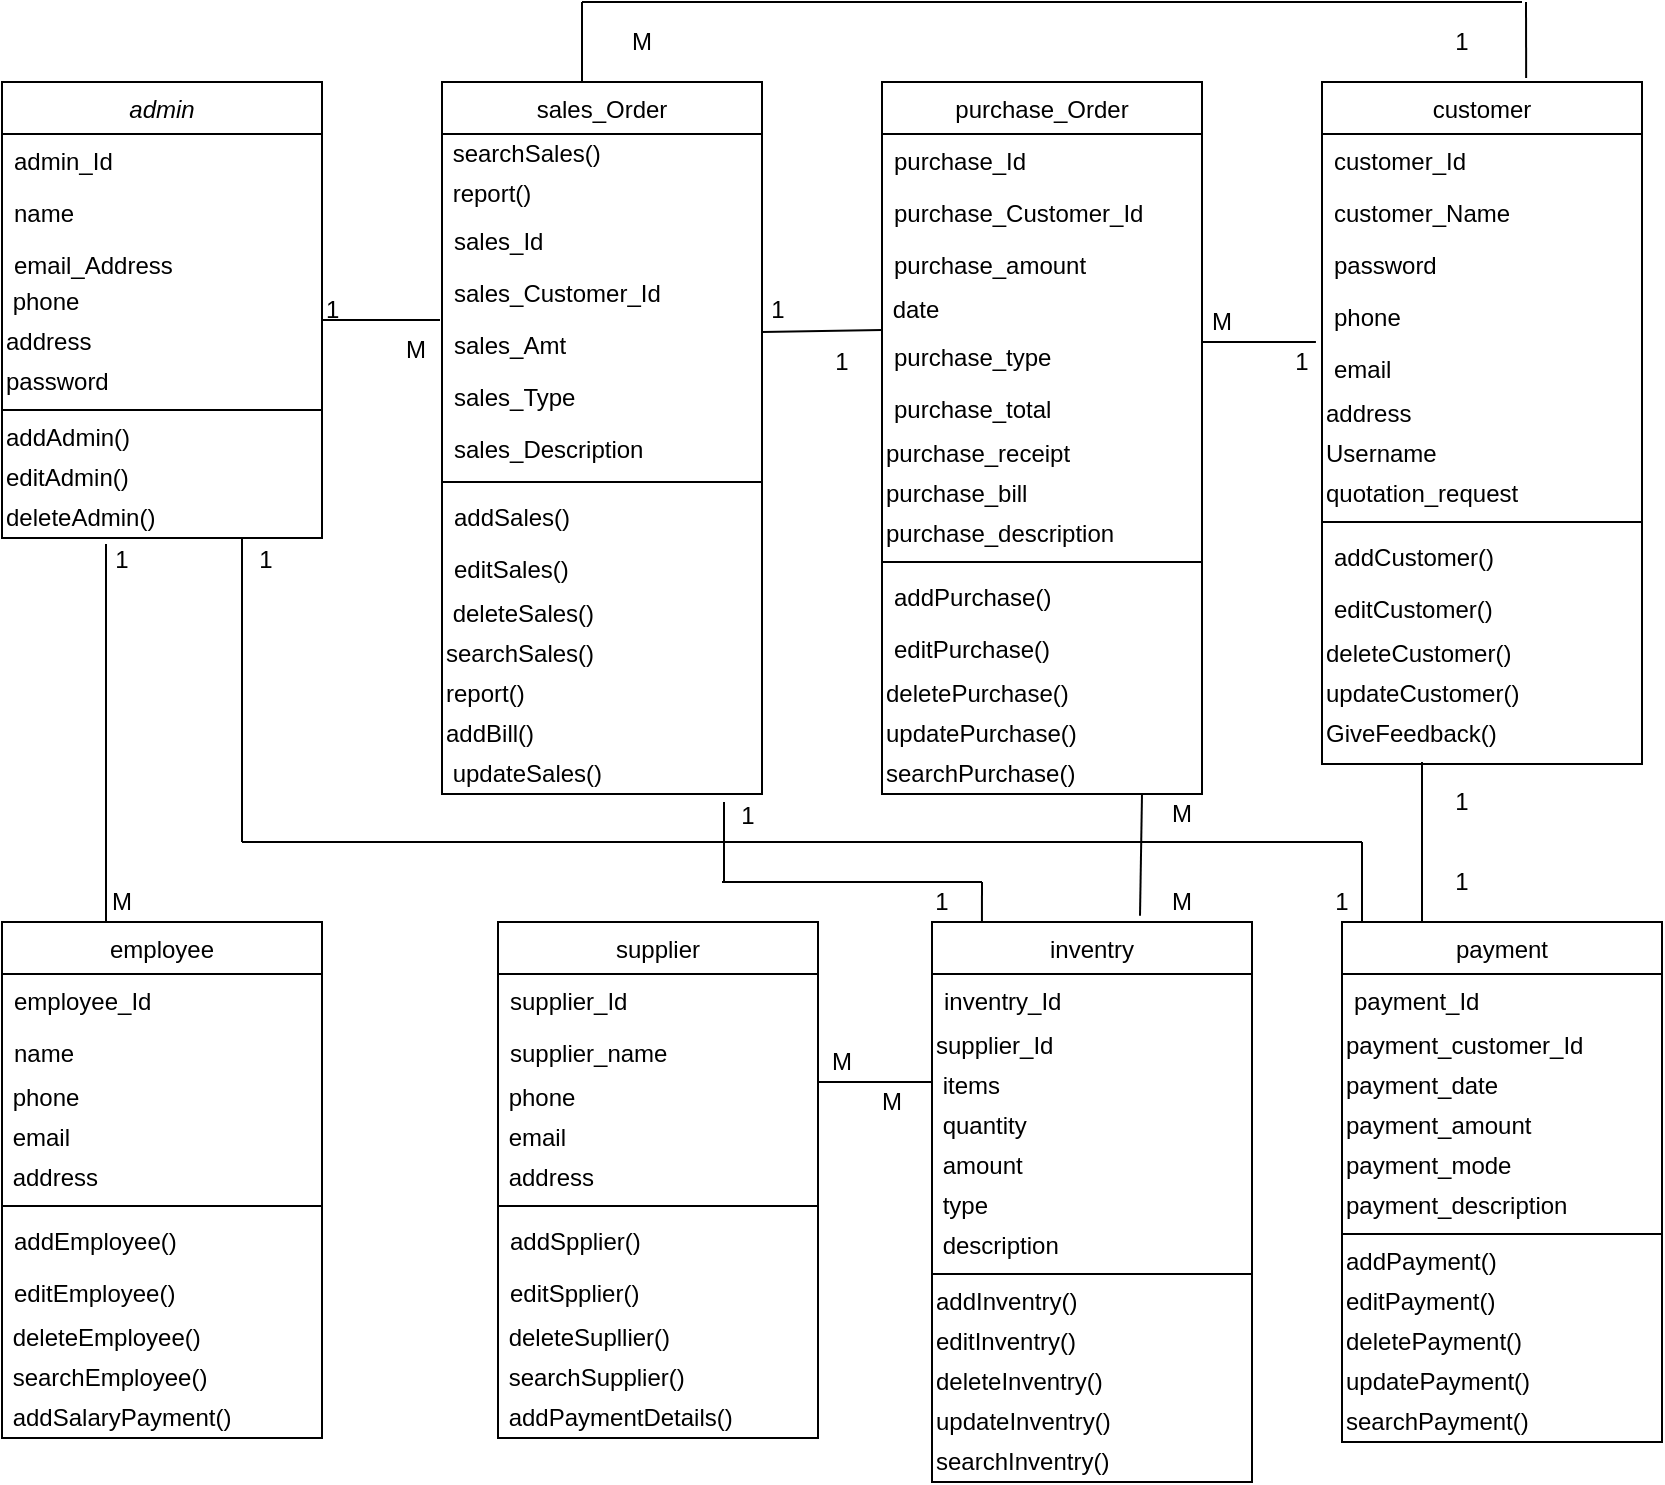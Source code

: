 <mxfile version="13.7.8" type="device" pages="3"><diagram id="C5RBs43oDa-KdzZeNtuy" name="Class Diagram"><mxGraphModel dx="1278" dy="948" grid="0" gridSize="10" guides="1" tooltips="1" connect="1" arrows="1" fold="1" page="1" pageScale="1" pageWidth="1169" pageHeight="827" math="0" shadow="0"><root><mxCell id="WIyWlLk6GJQsqaUBKTNV-0"/><mxCell id="WIyWlLk6GJQsqaUBKTNV-1" parent="WIyWlLk6GJQsqaUBKTNV-0"/><mxCell id="qupxr2luSztrzbg02juO-68" value="" style="endArrow=none;html=1;" parent="WIyWlLk6GJQsqaUBKTNV-1" edge="1"><mxGeometry width="50" height="50" relative="1" as="geometry"><mxPoint x="410" y="120" as="sourcePoint"/><mxPoint x="410" y="80" as="targetPoint"/></mxGeometry></mxCell><mxCell id="qupxr2luSztrzbg02juO-69" value="" style="endArrow=none;html=1;" parent="WIyWlLk6GJQsqaUBKTNV-1" edge="1"><mxGeometry width="50" height="50" relative="1" as="geometry"><mxPoint x="410" y="80" as="sourcePoint"/><mxPoint x="880" y="80" as="targetPoint"/></mxGeometry></mxCell><mxCell id="qupxr2luSztrzbg02juO-71" value="" style="endArrow=none;html=1;exitX=0.638;exitY=-0.006;exitDx=0;exitDy=0;exitPerimeter=0;" parent="WIyWlLk6GJQsqaUBKTNV-1" source="qupxr2luSztrzbg02juO-52" edge="1"><mxGeometry width="50" height="50" relative="1" as="geometry"><mxPoint x="690" y="430" as="sourcePoint"/><mxPoint x="882" y="80" as="targetPoint"/></mxGeometry></mxCell><mxCell id="qupxr2luSztrzbg02juO-72" value="" style="endArrow=none;html=1;" parent="WIyWlLk6GJQsqaUBKTNV-1" edge="1"><mxGeometry width="50" height="50" relative="1" as="geometry"><mxPoint x="280" y="239" as="sourcePoint"/><mxPoint x="339" y="239" as="targetPoint"/></mxGeometry></mxCell><mxCell id="qupxr2luSztrzbg02juO-74" value="" style="endArrow=none;html=1;entryX=0;entryY=1;entryDx=0;entryDy=0;" parent="WIyWlLk6GJQsqaUBKTNV-1" target="34eqcK_5kG99BefczYKu-3" edge="1"><mxGeometry width="50" height="50" relative="1" as="geometry"><mxPoint x="500" y="245" as="sourcePoint"/><mxPoint x="558" y="249" as="targetPoint"/></mxGeometry></mxCell><mxCell id="qupxr2luSztrzbg02juO-75" value="" style="endArrow=none;html=1;entryX=-0.019;entryY=-0.192;entryDx=0;entryDy=0;entryPerimeter=0;exitX=1;exitY=0.5;exitDx=0;exitDy=0;" parent="WIyWlLk6GJQsqaUBKTNV-1" edge="1"><mxGeometry width="50" height="50" relative="1" as="geometry"><mxPoint x="720" y="250" as="sourcePoint"/><mxPoint x="776.96" y="250.008" as="targetPoint"/></mxGeometry></mxCell><mxCell id="qupxr2luSztrzbg02juO-76" value="" style="endArrow=none;html=1;entryX=-0.019;entryY=-0.192;entryDx=0;entryDy=0;entryPerimeter=0;exitX=1;exitY=0.5;exitDx=0;exitDy=0;" parent="WIyWlLk6GJQsqaUBKTNV-1" edge="1"><mxGeometry width="50" height="50" relative="1" as="geometry"><mxPoint x="528" y="620" as="sourcePoint"/><mxPoint x="584.96" y="620.008" as="targetPoint"/></mxGeometry></mxCell><mxCell id="qupxr2luSztrzbg02juO-77" value="" style="endArrow=none;html=1;entryX=0.325;entryY=1.15;entryDx=0;entryDy=0;entryPerimeter=0;exitX=0.325;exitY=0;exitDx=0;exitDy=0;exitPerimeter=0;" parent="WIyWlLk6GJQsqaUBKTNV-1" source="34eqcK_5kG99BefczYKu-11" target="qupxr2luSztrzbg02juO-10" edge="1"><mxGeometry width="50" height="50" relative="1" as="geometry"><mxPoint x="172" y="500" as="sourcePoint"/><mxPoint x="225" y="380" as="targetPoint"/></mxGeometry></mxCell><mxCell id="qupxr2luSztrzbg02juO-78" value="" style="endArrow=none;html=1;exitX=0.75;exitY=1;exitDx=0;exitDy=0;" parent="WIyWlLk6GJQsqaUBKTNV-1" source="qupxr2luSztrzbg02juO-10" edge="1"><mxGeometry width="50" height="50" relative="1" as="geometry"><mxPoint x="260" y="439" as="sourcePoint"/><mxPoint x="240" y="500" as="targetPoint"/></mxGeometry></mxCell><mxCell id="qupxr2luSztrzbg02juO-93" value="" style="endArrow=none;html=1;exitX=0.25;exitY=0;exitDx=0;exitDy=0;" parent="WIyWlLk6GJQsqaUBKTNV-1" source="qupxr2luSztrzbg02juO-79" edge="1"><mxGeometry width="50" height="50" relative="1" as="geometry"><mxPoint x="650" y="540" as="sourcePoint"/><mxPoint x="830" y="460" as="targetPoint"/></mxGeometry></mxCell><mxCell id="zkfFHV4jXpPFQw0GAbJ--0" value="admin" style="swimlane;fontStyle=2;align=center;verticalAlign=top;childLayout=stackLayout;horizontal=1;startSize=26;horizontalStack=0;resizeParent=1;resizeLast=0;collapsible=1;marginBottom=0;rounded=0;shadow=0;strokeWidth=1;" parent="WIyWlLk6GJQsqaUBKTNV-1" vertex="1"><mxGeometry x="120" y="120" width="160" height="228" as="geometry"><mxRectangle x="230" y="140" width="160" height="26" as="alternateBounds"/></mxGeometry></mxCell><mxCell id="zkfFHV4jXpPFQw0GAbJ--1" value="admin_Id" style="text;align=left;verticalAlign=top;spacingLeft=4;spacingRight=4;overflow=hidden;rotatable=0;points=[[0,0.5],[1,0.5]];portConstraint=eastwest;" parent="zkfFHV4jXpPFQw0GAbJ--0" vertex="1"><mxGeometry y="26" width="160" height="26" as="geometry"/></mxCell><mxCell id="zkfFHV4jXpPFQw0GAbJ--2" value="name" style="text;align=left;verticalAlign=top;spacingLeft=4;spacingRight=4;overflow=hidden;rotatable=0;points=[[0,0.5],[1,0.5]];portConstraint=eastwest;rounded=0;shadow=0;html=0;" parent="zkfFHV4jXpPFQw0GAbJ--0" vertex="1"><mxGeometry y="52" width="160" height="26" as="geometry"/></mxCell><mxCell id="zkfFHV4jXpPFQw0GAbJ--3" value="email_Address" style="text;align=left;verticalAlign=top;spacingLeft=4;spacingRight=4;overflow=hidden;rotatable=0;points=[[0,0.5],[1,0.5]];portConstraint=eastwest;rounded=0;shadow=0;html=0;" parent="zkfFHV4jXpPFQw0GAbJ--0" vertex="1"><mxGeometry y="78" width="160" height="22" as="geometry"/></mxCell><mxCell id="qupxr2luSztrzbg02juO-5" value="&amp;nbsp;phone" style="text;html=1;strokeColor=none;fillColor=none;align=left;verticalAlign=middle;whiteSpace=wrap;rounded=0;" parent="zkfFHV4jXpPFQw0GAbJ--0" vertex="1"><mxGeometry y="100" width="160" height="20" as="geometry"/></mxCell><mxCell id="qupxr2luSztrzbg02juO-6" value="address" style="text;html=1;strokeColor=none;fillColor=none;align=left;verticalAlign=middle;whiteSpace=wrap;rounded=0;" parent="zkfFHV4jXpPFQw0GAbJ--0" vertex="1"><mxGeometry y="120" width="160" height="20" as="geometry"/></mxCell><mxCell id="qupxr2luSztrzbg02juO-7" value="password" style="text;html=1;strokeColor=none;fillColor=none;align=left;verticalAlign=middle;whiteSpace=wrap;rounded=0;" parent="zkfFHV4jXpPFQw0GAbJ--0" vertex="1"><mxGeometry y="140" width="160" height="20" as="geometry"/></mxCell><mxCell id="zkfFHV4jXpPFQw0GAbJ--4" value="" style="line;html=1;strokeWidth=1;align=left;verticalAlign=middle;spacingTop=-1;spacingLeft=3;spacingRight=3;rotatable=0;labelPosition=right;points=[];portConstraint=eastwest;" parent="zkfFHV4jXpPFQw0GAbJ--0" vertex="1"><mxGeometry y="160" width="160" height="8" as="geometry"/></mxCell><mxCell id="qupxr2luSztrzbg02juO-8" value="addAdmin()" style="text;html=1;strokeColor=none;fillColor=none;align=left;verticalAlign=middle;whiteSpace=wrap;rounded=0;" parent="zkfFHV4jXpPFQw0GAbJ--0" vertex="1"><mxGeometry y="168" width="160" height="20" as="geometry"/></mxCell><mxCell id="qupxr2luSztrzbg02juO-9" value="editAdmin()" style="text;html=1;strokeColor=none;fillColor=none;align=left;verticalAlign=middle;whiteSpace=wrap;rounded=0;" parent="zkfFHV4jXpPFQw0GAbJ--0" vertex="1"><mxGeometry y="188" width="160" height="20" as="geometry"/></mxCell><mxCell id="qupxr2luSztrzbg02juO-10" value="deleteAdmin()" style="text;html=1;strokeColor=none;fillColor=none;align=left;verticalAlign=middle;whiteSpace=wrap;rounded=0;" parent="zkfFHV4jXpPFQw0GAbJ--0" vertex="1"><mxGeometry y="208" width="160" height="20" as="geometry"/></mxCell><mxCell id="zkfFHV4jXpPFQw0GAbJ--17" value="sales_Order" style="swimlane;fontStyle=0;align=center;verticalAlign=top;childLayout=stackLayout;horizontal=1;startSize=26;horizontalStack=0;resizeParent=1;resizeLast=0;collapsible=1;marginBottom=0;rounded=0;shadow=0;strokeWidth=1;" parent="WIyWlLk6GJQsqaUBKTNV-1" vertex="1"><mxGeometry x="340" y="120" width="160" height="356" as="geometry"><mxRectangle x="550" y="140" width="160" height="26" as="alternateBounds"/></mxGeometry></mxCell><mxCell id="qupxr2luSztrzbg02juO-31" value="&amp;nbsp;searchSales()" style="text;html=1;strokeColor=none;fillColor=none;align=left;verticalAlign=middle;whiteSpace=wrap;rounded=0;" parent="zkfFHV4jXpPFQw0GAbJ--17" vertex="1"><mxGeometry y="26" width="160" height="20" as="geometry"/></mxCell><mxCell id="qupxr2luSztrzbg02juO-32" value="&amp;nbsp;report()" style="text;html=1;strokeColor=none;fillColor=none;align=left;verticalAlign=middle;whiteSpace=wrap;rounded=0;" parent="zkfFHV4jXpPFQw0GAbJ--17" vertex="1"><mxGeometry y="46" width="160" height="20" as="geometry"/></mxCell><mxCell id="zkfFHV4jXpPFQw0GAbJ--18" value="sales_Id" style="text;align=left;verticalAlign=top;spacingLeft=4;spacingRight=4;overflow=hidden;rotatable=0;points=[[0,0.5],[1,0.5]];portConstraint=eastwest;" parent="zkfFHV4jXpPFQw0GAbJ--17" vertex="1"><mxGeometry y="66" width="160" height="26" as="geometry"/></mxCell><mxCell id="zkfFHV4jXpPFQw0GAbJ--19" value="sales_Customer_Id" style="text;align=left;verticalAlign=top;spacingLeft=4;spacingRight=4;overflow=hidden;rotatable=0;points=[[0,0.5],[1,0.5]];portConstraint=eastwest;rounded=0;shadow=0;html=0;" parent="zkfFHV4jXpPFQw0GAbJ--17" vertex="1"><mxGeometry y="92" width="160" height="26" as="geometry"/></mxCell><mxCell id="zkfFHV4jXpPFQw0GAbJ--20" value="sales_Amt" style="text;align=left;verticalAlign=top;spacingLeft=4;spacingRight=4;overflow=hidden;rotatable=0;points=[[0,0.5],[1,0.5]];portConstraint=eastwest;rounded=0;shadow=0;html=0;" parent="zkfFHV4jXpPFQw0GAbJ--17" vertex="1"><mxGeometry y="118" width="160" height="26" as="geometry"/></mxCell><mxCell id="zkfFHV4jXpPFQw0GAbJ--21" value="sales_Type" style="text;align=left;verticalAlign=top;spacingLeft=4;spacingRight=4;overflow=hidden;rotatable=0;points=[[0,0.5],[1,0.5]];portConstraint=eastwest;rounded=0;shadow=0;html=0;" parent="zkfFHV4jXpPFQw0GAbJ--17" vertex="1"><mxGeometry y="144" width="160" height="26" as="geometry"/></mxCell><mxCell id="zkfFHV4jXpPFQw0GAbJ--22" value="sales_Description" style="text;align=left;verticalAlign=top;spacingLeft=4;spacingRight=4;overflow=hidden;rotatable=0;points=[[0,0.5],[1,0.5]];portConstraint=eastwest;rounded=0;shadow=0;html=0;" parent="zkfFHV4jXpPFQw0GAbJ--17" vertex="1"><mxGeometry y="170" width="160" height="26" as="geometry"/></mxCell><mxCell id="zkfFHV4jXpPFQw0GAbJ--23" value="" style="line;html=1;strokeWidth=1;align=left;verticalAlign=middle;spacingTop=-1;spacingLeft=3;spacingRight=3;rotatable=0;labelPosition=right;points=[];portConstraint=eastwest;" parent="zkfFHV4jXpPFQw0GAbJ--17" vertex="1"><mxGeometry y="196" width="160" height="8" as="geometry"/></mxCell><mxCell id="zkfFHV4jXpPFQw0GAbJ--24" value="addSales()" style="text;align=left;verticalAlign=top;spacingLeft=4;spacingRight=4;overflow=hidden;rotatable=0;points=[[0,0.5],[1,0.5]];portConstraint=eastwest;" parent="zkfFHV4jXpPFQw0GAbJ--17" vertex="1"><mxGeometry y="204" width="160" height="26" as="geometry"/></mxCell><mxCell id="zkfFHV4jXpPFQw0GAbJ--25" value="editSales()" style="text;align=left;verticalAlign=top;spacingLeft=4;spacingRight=4;overflow=hidden;rotatable=0;points=[[0,0.5],[1,0.5]];portConstraint=eastwest;" parent="zkfFHV4jXpPFQw0GAbJ--17" vertex="1"><mxGeometry y="230" width="160" height="26" as="geometry"/></mxCell><mxCell id="qupxr2luSztrzbg02juO-29" value="&amp;nbsp;deleteSales()" style="text;html=1;strokeColor=none;fillColor=none;align=left;verticalAlign=middle;whiteSpace=wrap;rounded=0;" parent="zkfFHV4jXpPFQw0GAbJ--17" vertex="1"><mxGeometry y="256" width="160" height="20" as="geometry"/></mxCell><mxCell id="34eqcK_5kG99BefczYKu-0" value="searchSales()" style="text;html=1;strokeColor=none;fillColor=none;align=left;verticalAlign=middle;whiteSpace=wrap;rounded=0;" parent="zkfFHV4jXpPFQw0GAbJ--17" vertex="1"><mxGeometry y="276" width="160" height="20" as="geometry"/></mxCell><mxCell id="34eqcK_5kG99BefczYKu-1" value="report()" style="text;html=1;strokeColor=none;fillColor=none;align=left;verticalAlign=middle;whiteSpace=wrap;rounded=0;" parent="zkfFHV4jXpPFQw0GAbJ--17" vertex="1"><mxGeometry y="296" width="160" height="20" as="geometry"/></mxCell><mxCell id="34eqcK_5kG99BefczYKu-2" value="addBill()" style="text;html=1;strokeColor=none;fillColor=none;align=left;verticalAlign=middle;whiteSpace=wrap;rounded=0;" parent="zkfFHV4jXpPFQw0GAbJ--17" vertex="1"><mxGeometry y="316" width="160" height="20" as="geometry"/></mxCell><mxCell id="qupxr2luSztrzbg02juO-30" value="&amp;nbsp;updateSales()" style="text;html=1;strokeColor=none;fillColor=none;align=left;verticalAlign=middle;whiteSpace=wrap;rounded=0;" parent="zkfFHV4jXpPFQw0GAbJ--17" vertex="1"><mxGeometry y="336" width="160" height="20" as="geometry"/></mxCell><mxCell id="qupxr2luSztrzbg02juO-36" value="purchase_Order" style="swimlane;fontStyle=0;align=center;verticalAlign=top;childLayout=stackLayout;horizontal=1;startSize=26;horizontalStack=0;resizeParent=1;resizeLast=0;collapsible=1;marginBottom=0;rounded=0;shadow=0;strokeWidth=1;" parent="WIyWlLk6GJQsqaUBKTNV-1" vertex="1"><mxGeometry x="560" y="120" width="160" height="356" as="geometry"><mxRectangle x="550" y="140" width="160" height="26" as="alternateBounds"/></mxGeometry></mxCell><mxCell id="qupxr2luSztrzbg02juO-37" value="purchase_Id" style="text;align=left;verticalAlign=top;spacingLeft=4;spacingRight=4;overflow=hidden;rotatable=0;points=[[0,0.5],[1,0.5]];portConstraint=eastwest;" parent="qupxr2luSztrzbg02juO-36" vertex="1"><mxGeometry y="26" width="160" height="26" as="geometry"/></mxCell><mxCell id="qupxr2luSztrzbg02juO-38" value="purchase_Customer_Id" style="text;align=left;verticalAlign=top;spacingLeft=4;spacingRight=4;overflow=hidden;rotatable=0;points=[[0,0.5],[1,0.5]];portConstraint=eastwest;rounded=0;shadow=0;html=0;" parent="qupxr2luSztrzbg02juO-36" vertex="1"><mxGeometry y="52" width="160" height="26" as="geometry"/></mxCell><mxCell id="qupxr2luSztrzbg02juO-39" value="purchase_amount" style="text;align=left;verticalAlign=top;spacingLeft=4;spacingRight=4;overflow=hidden;rotatable=0;points=[[0,0.5],[1,0.5]];portConstraint=eastwest;rounded=0;shadow=0;html=0;" parent="qupxr2luSztrzbg02juO-36" vertex="1"><mxGeometry y="78" width="160" height="26" as="geometry"/></mxCell><mxCell id="34eqcK_5kG99BefczYKu-3" value="&amp;nbsp;date" style="text;html=1;strokeColor=none;fillColor=none;align=left;verticalAlign=middle;whiteSpace=wrap;rounded=0;" parent="qupxr2luSztrzbg02juO-36" vertex="1"><mxGeometry y="104" width="160" height="20" as="geometry"/></mxCell><mxCell id="qupxr2luSztrzbg02juO-40" value="purchase_type" style="text;align=left;verticalAlign=top;spacingLeft=4;spacingRight=4;overflow=hidden;rotatable=0;points=[[0,0.5],[1,0.5]];portConstraint=eastwest;rounded=0;shadow=0;html=0;" parent="qupxr2luSztrzbg02juO-36" vertex="1"><mxGeometry y="124" width="160" height="26" as="geometry"/></mxCell><mxCell id="qupxr2luSztrzbg02juO-41" value="purchase_total" style="text;align=left;verticalAlign=top;spacingLeft=4;spacingRight=4;overflow=hidden;rotatable=0;points=[[0,0.5],[1,0.5]];portConstraint=eastwest;rounded=0;shadow=0;html=0;" parent="qupxr2luSztrzbg02juO-36" vertex="1"><mxGeometry y="150" width="160" height="26" as="geometry"/></mxCell><mxCell id="qupxr2luSztrzbg02juO-49" value="purchase_receipt" style="text;html=1;strokeColor=none;fillColor=none;align=left;verticalAlign=middle;whiteSpace=wrap;rounded=0;" parent="qupxr2luSztrzbg02juO-36" vertex="1"><mxGeometry y="176" width="160" height="20" as="geometry"/></mxCell><mxCell id="qupxr2luSztrzbg02juO-50" value="purchase_bill" style="text;html=1;strokeColor=none;fillColor=none;align=left;verticalAlign=middle;whiteSpace=wrap;rounded=0;" parent="qupxr2luSztrzbg02juO-36" vertex="1"><mxGeometry y="196" width="160" height="20" as="geometry"/></mxCell><mxCell id="qupxr2luSztrzbg02juO-51" value="purchase_description" style="text;html=1;strokeColor=none;fillColor=none;align=left;verticalAlign=middle;whiteSpace=wrap;rounded=0;" parent="qupxr2luSztrzbg02juO-36" vertex="1"><mxGeometry y="216" width="160" height="20" as="geometry"/></mxCell><mxCell id="qupxr2luSztrzbg02juO-42" value="" style="line;html=1;strokeWidth=1;align=left;verticalAlign=middle;spacingTop=-1;spacingLeft=3;spacingRight=3;rotatable=0;labelPosition=right;points=[];portConstraint=eastwest;" parent="qupxr2luSztrzbg02juO-36" vertex="1"><mxGeometry y="236" width="160" height="8" as="geometry"/></mxCell><mxCell id="qupxr2luSztrzbg02juO-43" value="addPurchase()" style="text;align=left;verticalAlign=top;spacingLeft=4;spacingRight=4;overflow=hidden;rotatable=0;points=[[0,0.5],[1,0.5]];portConstraint=eastwest;" parent="qupxr2luSztrzbg02juO-36" vertex="1"><mxGeometry y="244" width="160" height="26" as="geometry"/></mxCell><mxCell id="qupxr2luSztrzbg02juO-44" value="editPurchase()" style="text;align=left;verticalAlign=top;spacingLeft=4;spacingRight=4;overflow=hidden;rotatable=0;points=[[0,0.5],[1,0.5]];portConstraint=eastwest;" parent="qupxr2luSztrzbg02juO-36" vertex="1"><mxGeometry y="270" width="160" height="26" as="geometry"/></mxCell><mxCell id="qupxr2luSztrzbg02juO-45" value="deletePurchase()" style="text;html=1;strokeColor=none;fillColor=none;align=left;verticalAlign=middle;whiteSpace=wrap;rounded=0;" parent="qupxr2luSztrzbg02juO-36" vertex="1"><mxGeometry y="296" width="160" height="20" as="geometry"/></mxCell><mxCell id="qupxr2luSztrzbg02juO-46" value="updatePurchase()" style="text;html=1;strokeColor=none;fillColor=none;align=left;verticalAlign=middle;whiteSpace=wrap;rounded=0;" parent="qupxr2luSztrzbg02juO-36" vertex="1"><mxGeometry y="316" width="160" height="20" as="geometry"/></mxCell><mxCell id="qupxr2luSztrzbg02juO-47" value="searchPurchase()" style="text;html=1;strokeColor=none;fillColor=none;align=left;verticalAlign=middle;whiteSpace=wrap;rounded=0;" parent="qupxr2luSztrzbg02juO-36" vertex="1"><mxGeometry y="336" width="160" height="20" as="geometry"/></mxCell><mxCell id="qupxr2luSztrzbg02juO-52" value="customer" style="swimlane;fontStyle=0;align=center;verticalAlign=top;childLayout=stackLayout;horizontal=1;startSize=26;horizontalStack=0;resizeParent=1;resizeLast=0;collapsible=1;marginBottom=0;rounded=0;shadow=0;strokeWidth=1;" parent="WIyWlLk6GJQsqaUBKTNV-1" vertex="1"><mxGeometry x="780" y="120" width="160" height="341" as="geometry"><mxRectangle x="550" y="140" width="160" height="26" as="alternateBounds"/></mxGeometry></mxCell><mxCell id="qupxr2luSztrzbg02juO-53" value="customer_Id" style="text;align=left;verticalAlign=top;spacingLeft=4;spacingRight=4;overflow=hidden;rotatable=0;points=[[0,0.5],[1,0.5]];portConstraint=eastwest;" parent="qupxr2luSztrzbg02juO-52" vertex="1"><mxGeometry y="26" width="160" height="26" as="geometry"/></mxCell><mxCell id="qupxr2luSztrzbg02juO-54" value="customer_Name" style="text;align=left;verticalAlign=top;spacingLeft=4;spacingRight=4;overflow=hidden;rotatable=0;points=[[0,0.5],[1,0.5]];portConstraint=eastwest;rounded=0;shadow=0;html=0;" parent="qupxr2luSztrzbg02juO-52" vertex="1"><mxGeometry y="52" width="160" height="26" as="geometry"/></mxCell><mxCell id="qupxr2luSztrzbg02juO-55" value="password" style="text;align=left;verticalAlign=top;spacingLeft=4;spacingRight=4;overflow=hidden;rotatable=0;points=[[0,0.5],[1,0.5]];portConstraint=eastwest;rounded=0;shadow=0;html=0;" parent="qupxr2luSztrzbg02juO-52" vertex="1"><mxGeometry y="78" width="160" height="26" as="geometry"/></mxCell><mxCell id="qupxr2luSztrzbg02juO-56" value="phone" style="text;align=left;verticalAlign=top;spacingLeft=4;spacingRight=4;overflow=hidden;rotatable=0;points=[[0,0.5],[1,0.5]];portConstraint=eastwest;rounded=0;shadow=0;html=0;" parent="qupxr2luSztrzbg02juO-52" vertex="1"><mxGeometry y="104" width="160" height="26" as="geometry"/></mxCell><mxCell id="qupxr2luSztrzbg02juO-57" value="email" style="text;align=left;verticalAlign=top;spacingLeft=4;spacingRight=4;overflow=hidden;rotatable=0;points=[[0,0.5],[1,0.5]];portConstraint=eastwest;rounded=0;shadow=0;html=0;" parent="qupxr2luSztrzbg02juO-52" vertex="1"><mxGeometry y="130" width="160" height="26" as="geometry"/></mxCell><mxCell id="qupxr2luSztrzbg02juO-58" value="address" style="text;html=1;strokeColor=none;fillColor=none;align=left;verticalAlign=middle;whiteSpace=wrap;rounded=0;" parent="qupxr2luSztrzbg02juO-52" vertex="1"><mxGeometry y="156" width="160" height="20" as="geometry"/></mxCell><mxCell id="qupxr2luSztrzbg02juO-59" value="Username" style="text;html=1;strokeColor=none;fillColor=none;align=left;verticalAlign=middle;whiteSpace=wrap;rounded=0;" parent="qupxr2luSztrzbg02juO-52" vertex="1"><mxGeometry y="176" width="160" height="20" as="geometry"/></mxCell><mxCell id="qupxr2luSztrzbg02juO-60" value="quotation_request" style="text;html=1;strokeColor=none;fillColor=none;align=left;verticalAlign=middle;whiteSpace=wrap;rounded=0;" parent="qupxr2luSztrzbg02juO-52" vertex="1"><mxGeometry y="196" width="160" height="20" as="geometry"/></mxCell><mxCell id="qupxr2luSztrzbg02juO-61" value="" style="line;html=1;strokeWidth=1;align=left;verticalAlign=middle;spacingTop=-1;spacingLeft=3;spacingRight=3;rotatable=0;labelPosition=right;points=[];portConstraint=eastwest;" parent="qupxr2luSztrzbg02juO-52" vertex="1"><mxGeometry y="216" width="160" height="8" as="geometry"/></mxCell><mxCell id="qupxr2luSztrzbg02juO-62" value="addCustomer()" style="text;align=left;verticalAlign=top;spacingLeft=4;spacingRight=4;overflow=hidden;rotatable=0;points=[[0,0.5],[1,0.5]];portConstraint=eastwest;" parent="qupxr2luSztrzbg02juO-52" vertex="1"><mxGeometry y="224" width="160" height="26" as="geometry"/></mxCell><mxCell id="qupxr2luSztrzbg02juO-63" value="editCustomer()" style="text;align=left;verticalAlign=top;spacingLeft=4;spacingRight=4;overflow=hidden;rotatable=0;points=[[0,0.5],[1,0.5]];portConstraint=eastwest;" parent="qupxr2luSztrzbg02juO-52" vertex="1"><mxGeometry y="250" width="160" height="26" as="geometry"/></mxCell><mxCell id="qupxr2luSztrzbg02juO-64" value="delete&lt;span&gt;Customer&lt;/span&gt;()" style="text;html=1;strokeColor=none;fillColor=none;align=left;verticalAlign=middle;whiteSpace=wrap;rounded=0;" parent="qupxr2luSztrzbg02juO-52" vertex="1"><mxGeometry y="276" width="160" height="20" as="geometry"/></mxCell><mxCell id="qupxr2luSztrzbg02juO-65" value="update&lt;span&gt;Customer&lt;/span&gt;()" style="text;html=1;strokeColor=none;fillColor=none;align=left;verticalAlign=middle;whiteSpace=wrap;rounded=0;" parent="qupxr2luSztrzbg02juO-52" vertex="1"><mxGeometry y="296" width="160" height="20" as="geometry"/></mxCell><mxCell id="kBzABOPvZgC6ojwND2Sm-0" value="GiveFeedback()" style="text;html=1;strokeColor=none;fillColor=none;align=left;verticalAlign=middle;whiteSpace=wrap;rounded=0;" vertex="1" parent="qupxr2luSztrzbg02juO-52"><mxGeometry y="316" width="160" height="20" as="geometry"/></mxCell><mxCell id="qupxr2luSztrzbg02juO-79" value="payment" style="swimlane;fontStyle=0;align=center;verticalAlign=top;childLayout=stackLayout;horizontal=1;startSize=26;horizontalStack=0;resizeParent=1;resizeLast=0;collapsible=1;marginBottom=0;rounded=0;shadow=0;strokeWidth=1;" parent="WIyWlLk6GJQsqaUBKTNV-1" vertex="1"><mxGeometry x="790" y="540" width="160" height="260" as="geometry"><mxRectangle x="340" y="380" width="170" height="26" as="alternateBounds"/></mxGeometry></mxCell><mxCell id="qupxr2luSztrzbg02juO-80" value="payment_Id" style="text;align=left;verticalAlign=top;spacingLeft=4;spacingRight=4;overflow=hidden;rotatable=0;points=[[0,0.5],[1,0.5]];portConstraint=eastwest;" parent="qupxr2luSztrzbg02juO-79" vertex="1"><mxGeometry y="26" width="160" height="26" as="geometry"/></mxCell><mxCell id="qupxr2luSztrzbg02juO-81" value="payment_customer_Id" style="text;html=1;strokeColor=none;fillColor=none;align=left;verticalAlign=middle;whiteSpace=wrap;rounded=0;" parent="qupxr2luSztrzbg02juO-79" vertex="1"><mxGeometry y="52" width="160" height="20" as="geometry"/></mxCell><mxCell id="qupxr2luSztrzbg02juO-82" value="payment_date" style="text;html=1;strokeColor=none;fillColor=none;align=left;verticalAlign=middle;whiteSpace=wrap;rounded=0;" parent="qupxr2luSztrzbg02juO-79" vertex="1"><mxGeometry y="72" width="160" height="20" as="geometry"/></mxCell><mxCell id="qupxr2luSztrzbg02juO-83" value="payment_amount" style="text;html=1;strokeColor=none;fillColor=none;align=left;verticalAlign=middle;whiteSpace=wrap;rounded=0;" parent="qupxr2luSztrzbg02juO-79" vertex="1"><mxGeometry y="92" width="160" height="20" as="geometry"/></mxCell><mxCell id="qupxr2luSztrzbg02juO-84" value="payment_mode" style="text;html=1;strokeColor=none;fillColor=none;align=left;verticalAlign=middle;whiteSpace=wrap;rounded=0;" parent="qupxr2luSztrzbg02juO-79" vertex="1"><mxGeometry y="112" width="160" height="20" as="geometry"/></mxCell><mxCell id="qupxr2luSztrzbg02juO-85" value="payment_description" style="text;html=1;strokeColor=none;fillColor=none;align=left;verticalAlign=middle;whiteSpace=wrap;rounded=0;" parent="qupxr2luSztrzbg02juO-79" vertex="1"><mxGeometry y="132" width="160" height="20" as="geometry"/></mxCell><mxCell id="qupxr2luSztrzbg02juO-86" value="" style="line;html=1;strokeWidth=1;align=left;verticalAlign=middle;spacingTop=-1;spacingLeft=3;spacingRight=3;rotatable=0;labelPosition=right;points=[];portConstraint=eastwest;" parent="qupxr2luSztrzbg02juO-79" vertex="1"><mxGeometry y="152" width="160" height="8" as="geometry"/></mxCell><mxCell id="qupxr2luSztrzbg02juO-87" value="addPayment()" style="text;html=1;strokeColor=none;fillColor=none;align=left;verticalAlign=middle;whiteSpace=wrap;rounded=0;" parent="qupxr2luSztrzbg02juO-79" vertex="1"><mxGeometry y="160" width="160" height="20" as="geometry"/></mxCell><mxCell id="qupxr2luSztrzbg02juO-88" value="editPayment()" style="text;html=1;strokeColor=none;fillColor=none;align=left;verticalAlign=middle;whiteSpace=wrap;rounded=0;" parent="qupxr2luSztrzbg02juO-79" vertex="1"><mxGeometry y="180" width="160" height="20" as="geometry"/></mxCell><mxCell id="qupxr2luSztrzbg02juO-89" value="deletePayment()" style="text;html=1;strokeColor=none;fillColor=none;align=left;verticalAlign=middle;whiteSpace=wrap;rounded=0;" parent="qupxr2luSztrzbg02juO-79" vertex="1"><mxGeometry y="200" width="160" height="20" as="geometry"/></mxCell><mxCell id="qupxr2luSztrzbg02juO-90" value="updatePayment()" style="text;html=1;strokeColor=none;fillColor=none;align=left;verticalAlign=middle;whiteSpace=wrap;rounded=0;" parent="qupxr2luSztrzbg02juO-79" vertex="1"><mxGeometry y="220" width="160" height="20" as="geometry"/></mxCell><mxCell id="qupxr2luSztrzbg02juO-91" value="searchPayment()" style="text;html=1;strokeColor=none;fillColor=none;align=left;verticalAlign=middle;whiteSpace=wrap;rounded=0;" parent="qupxr2luSztrzbg02juO-79" vertex="1"><mxGeometry y="240" width="160" height="20" as="geometry"/></mxCell><mxCell id="zkfFHV4jXpPFQw0GAbJ--13" value="inventry" style="swimlane;fontStyle=0;align=center;verticalAlign=top;childLayout=stackLayout;horizontal=1;startSize=26;horizontalStack=0;resizeParent=1;resizeLast=0;collapsible=1;marginBottom=0;rounded=0;shadow=0;strokeWidth=1;" parent="WIyWlLk6GJQsqaUBKTNV-1" vertex="1"><mxGeometry x="585" y="540" width="160" height="280" as="geometry"><mxRectangle x="340" y="380" width="170" height="26" as="alternateBounds"/></mxGeometry></mxCell><mxCell id="zkfFHV4jXpPFQw0GAbJ--14" value="inventry_Id" style="text;align=left;verticalAlign=top;spacingLeft=4;spacingRight=4;overflow=hidden;rotatable=0;points=[[0,0.5],[1,0.5]];portConstraint=eastwest;" parent="zkfFHV4jXpPFQw0GAbJ--13" vertex="1"><mxGeometry y="26" width="160" height="26" as="geometry"/></mxCell><mxCell id="34eqcK_5kG99BefczYKu-5" value="supplier_Id" style="text;html=1;strokeColor=none;fillColor=none;align=left;verticalAlign=middle;whiteSpace=wrap;rounded=0;" parent="zkfFHV4jXpPFQw0GAbJ--13" vertex="1"><mxGeometry y="52" width="160" height="20" as="geometry"/></mxCell><mxCell id="qupxr2luSztrzbg02juO-17" value="&amp;nbsp;items" style="text;html=1;strokeColor=none;fillColor=none;align=left;verticalAlign=middle;whiteSpace=wrap;rounded=0;" parent="zkfFHV4jXpPFQw0GAbJ--13" vertex="1"><mxGeometry y="72" width="160" height="20" as="geometry"/></mxCell><mxCell id="qupxr2luSztrzbg02juO-18" value="&amp;nbsp;quantity" style="text;html=1;strokeColor=none;fillColor=none;align=left;verticalAlign=middle;whiteSpace=wrap;rounded=0;" parent="zkfFHV4jXpPFQw0GAbJ--13" vertex="1"><mxGeometry y="92" width="160" height="20" as="geometry"/></mxCell><mxCell id="qupxr2luSztrzbg02juO-19" value="&amp;nbsp;amount" style="text;html=1;strokeColor=none;fillColor=none;align=left;verticalAlign=middle;whiteSpace=wrap;rounded=0;" parent="zkfFHV4jXpPFQw0GAbJ--13" vertex="1"><mxGeometry y="112" width="160" height="20" as="geometry"/></mxCell><mxCell id="qupxr2luSztrzbg02juO-20" value="&amp;nbsp;type" style="text;html=1;strokeColor=none;fillColor=none;align=left;verticalAlign=middle;whiteSpace=wrap;rounded=0;" parent="zkfFHV4jXpPFQw0GAbJ--13" vertex="1"><mxGeometry y="132" width="160" height="20" as="geometry"/></mxCell><mxCell id="qupxr2luSztrzbg02juO-21" value="&amp;nbsp;description" style="text;html=1;strokeColor=none;fillColor=none;align=left;verticalAlign=middle;whiteSpace=wrap;rounded=0;" parent="zkfFHV4jXpPFQw0GAbJ--13" vertex="1"><mxGeometry y="152" width="160" height="20" as="geometry"/></mxCell><mxCell id="zkfFHV4jXpPFQw0GAbJ--15" value="" style="line;html=1;strokeWidth=1;align=left;verticalAlign=middle;spacingTop=-1;spacingLeft=3;spacingRight=3;rotatable=0;labelPosition=right;points=[];portConstraint=eastwest;" parent="zkfFHV4jXpPFQw0GAbJ--13" vertex="1"><mxGeometry y="172" width="160" height="8" as="geometry"/></mxCell><mxCell id="qupxr2luSztrzbg02juO-22" value="addInventry()" style="text;html=1;strokeColor=none;fillColor=none;align=left;verticalAlign=middle;whiteSpace=wrap;rounded=0;" parent="zkfFHV4jXpPFQw0GAbJ--13" vertex="1"><mxGeometry y="180" width="160" height="20" as="geometry"/></mxCell><mxCell id="qupxr2luSztrzbg02juO-24" value="editInventry()" style="text;html=1;strokeColor=none;fillColor=none;align=left;verticalAlign=middle;whiteSpace=wrap;rounded=0;" parent="zkfFHV4jXpPFQw0GAbJ--13" vertex="1"><mxGeometry y="200" width="160" height="20" as="geometry"/></mxCell><mxCell id="qupxr2luSztrzbg02juO-25" value="deleteInventry()" style="text;html=1;strokeColor=none;fillColor=none;align=left;verticalAlign=middle;whiteSpace=wrap;rounded=0;" parent="zkfFHV4jXpPFQw0GAbJ--13" vertex="1"><mxGeometry y="220" width="160" height="20" as="geometry"/></mxCell><mxCell id="qupxr2luSztrzbg02juO-26" value="updateInventry()" style="text;html=1;strokeColor=none;fillColor=none;align=left;verticalAlign=middle;whiteSpace=wrap;rounded=0;" parent="zkfFHV4jXpPFQw0GAbJ--13" vertex="1"><mxGeometry y="240" width="160" height="20" as="geometry"/></mxCell><mxCell id="qupxr2luSztrzbg02juO-27" value="searchInventry()" style="text;html=1;strokeColor=none;fillColor=none;align=left;verticalAlign=middle;whiteSpace=wrap;rounded=0;" parent="zkfFHV4jXpPFQw0GAbJ--13" vertex="1"><mxGeometry y="260" width="160" height="20" as="geometry"/></mxCell><mxCell id="34eqcK_5kG99BefczYKu-6" value="" style="endArrow=none;html=1;" parent="WIyWlLk6GJQsqaUBKTNV-1" edge="1"><mxGeometry width="50" height="50" relative="1" as="geometry"><mxPoint x="240" y="500" as="sourcePoint"/><mxPoint x="800" y="500" as="targetPoint"/></mxGeometry></mxCell><mxCell id="34eqcK_5kG99BefczYKu-8" value="" style="endArrow=none;html=1;exitX=0.65;exitY=-0.011;exitDx=0;exitDy=0;exitPerimeter=0;" parent="WIyWlLk6GJQsqaUBKTNV-1" source="zkfFHV4jXpPFQw0GAbJ--13" edge="1"><mxGeometry width="50" height="50" relative="1" as="geometry"><mxPoint x="640" y="526" as="sourcePoint"/><mxPoint x="690" y="476" as="targetPoint"/></mxGeometry></mxCell><mxCell id="34eqcK_5kG99BefczYKu-10" value="" style="endArrow=none;html=1;" parent="WIyWlLk6GJQsqaUBKTNV-1" edge="1"><mxGeometry width="50" height="50" relative="1" as="geometry"><mxPoint x="800" y="540" as="sourcePoint"/><mxPoint x="800" y="500" as="targetPoint"/></mxGeometry></mxCell><mxCell id="zkfFHV4jXpPFQw0GAbJ--6" value="supplier" style="swimlane;fontStyle=0;align=center;verticalAlign=top;childLayout=stackLayout;horizontal=1;startSize=26;horizontalStack=0;resizeParent=1;resizeLast=0;collapsible=1;marginBottom=0;rounded=0;shadow=0;strokeWidth=1;" parent="WIyWlLk6GJQsqaUBKTNV-1" vertex="1"><mxGeometry x="368" y="540" width="160" height="258" as="geometry"><mxRectangle x="130" y="380" width="160" height="26" as="alternateBounds"/></mxGeometry></mxCell><mxCell id="zkfFHV4jXpPFQw0GAbJ--7" value="supplier_Id" style="text;align=left;verticalAlign=top;spacingLeft=4;spacingRight=4;overflow=hidden;rotatable=0;points=[[0,0.5],[1,0.5]];portConstraint=eastwest;" parent="zkfFHV4jXpPFQw0GAbJ--6" vertex="1"><mxGeometry y="26" width="160" height="26" as="geometry"/></mxCell><mxCell id="zkfFHV4jXpPFQw0GAbJ--8" value="supplier_name" style="text;align=left;verticalAlign=top;spacingLeft=4;spacingRight=4;overflow=hidden;rotatable=0;points=[[0,0.5],[1,0.5]];portConstraint=eastwest;rounded=0;shadow=0;html=0;" parent="zkfFHV4jXpPFQw0GAbJ--6" vertex="1"><mxGeometry y="52" width="160" height="26" as="geometry"/></mxCell><mxCell id="qupxr2luSztrzbg02juO-11" value="&amp;nbsp;phone" style="text;html=1;strokeColor=none;fillColor=none;align=left;verticalAlign=middle;whiteSpace=wrap;rounded=0;" parent="zkfFHV4jXpPFQw0GAbJ--6" vertex="1"><mxGeometry y="78" width="160" height="20" as="geometry"/></mxCell><mxCell id="qupxr2luSztrzbg02juO-13" value="&amp;nbsp;email" style="text;html=1;strokeColor=none;fillColor=none;align=left;verticalAlign=middle;whiteSpace=wrap;rounded=0;" parent="zkfFHV4jXpPFQw0GAbJ--6" vertex="1"><mxGeometry y="98" width="160" height="20" as="geometry"/></mxCell><mxCell id="qupxr2luSztrzbg02juO-14" value="&amp;nbsp;address" style="text;html=1;strokeColor=none;fillColor=none;align=left;verticalAlign=middle;whiteSpace=wrap;rounded=0;" parent="zkfFHV4jXpPFQw0GAbJ--6" vertex="1"><mxGeometry y="118" width="160" height="20" as="geometry"/></mxCell><mxCell id="zkfFHV4jXpPFQw0GAbJ--9" value="" style="line;html=1;strokeWidth=1;align=left;verticalAlign=middle;spacingTop=-1;spacingLeft=3;spacingRight=3;rotatable=0;labelPosition=right;points=[];portConstraint=eastwest;" parent="zkfFHV4jXpPFQw0GAbJ--6" vertex="1"><mxGeometry y="138" width="160" height="8" as="geometry"/></mxCell><mxCell id="zkfFHV4jXpPFQw0GAbJ--10" value="addSpplier()" style="text;align=left;verticalAlign=top;spacingLeft=4;spacingRight=4;overflow=hidden;rotatable=0;points=[[0,0.5],[1,0.5]];portConstraint=eastwest;fontStyle=0" parent="zkfFHV4jXpPFQw0GAbJ--6" vertex="1"><mxGeometry y="146" width="160" height="26" as="geometry"/></mxCell><mxCell id="zkfFHV4jXpPFQw0GAbJ--11" value="editSpplier()" style="text;align=left;verticalAlign=top;spacingLeft=4;spacingRight=4;overflow=hidden;rotatable=0;points=[[0,0.5],[1,0.5]];portConstraint=eastwest;" parent="zkfFHV4jXpPFQw0GAbJ--6" vertex="1"><mxGeometry y="172" width="160" height="26" as="geometry"/></mxCell><mxCell id="qupxr2luSztrzbg02juO-15" value="&amp;nbsp;deleteSupllier()" style="text;html=1;strokeColor=none;fillColor=none;align=left;verticalAlign=middle;whiteSpace=wrap;rounded=0;" parent="zkfFHV4jXpPFQw0GAbJ--6" vertex="1"><mxGeometry y="198" width="160" height="20" as="geometry"/></mxCell><mxCell id="qupxr2luSztrzbg02juO-16" value="&amp;nbsp;searchSupplier()" style="text;html=1;strokeColor=none;fillColor=none;align=left;verticalAlign=middle;whiteSpace=wrap;rounded=0;" parent="zkfFHV4jXpPFQw0GAbJ--6" vertex="1"><mxGeometry y="218" width="160" height="20" as="geometry"/></mxCell><mxCell id="34eqcK_5kG99BefczYKu-4" value="&amp;nbsp;addPaymentDetails()" style="text;html=1;strokeColor=none;fillColor=none;align=left;verticalAlign=middle;whiteSpace=wrap;rounded=0;" parent="zkfFHV4jXpPFQw0GAbJ--6" vertex="1"><mxGeometry y="238" width="160" height="20" as="geometry"/></mxCell><mxCell id="34eqcK_5kG99BefczYKu-11" value="employee" style="swimlane;fontStyle=0;align=center;verticalAlign=top;childLayout=stackLayout;horizontal=1;startSize=26;horizontalStack=0;resizeParent=1;resizeLast=0;collapsible=1;marginBottom=0;rounded=0;shadow=0;strokeWidth=1;" parent="WIyWlLk6GJQsqaUBKTNV-1" vertex="1"><mxGeometry x="120" y="540" width="160" height="258" as="geometry"><mxRectangle x="130" y="380" width="160" height="26" as="alternateBounds"/></mxGeometry></mxCell><mxCell id="34eqcK_5kG99BefczYKu-12" value="employee_Id" style="text;align=left;verticalAlign=top;spacingLeft=4;spacingRight=4;overflow=hidden;rotatable=0;points=[[0,0.5],[1,0.5]];portConstraint=eastwest;" parent="34eqcK_5kG99BefczYKu-11" vertex="1"><mxGeometry y="26" width="160" height="26" as="geometry"/></mxCell><mxCell id="34eqcK_5kG99BefczYKu-13" value="name" style="text;align=left;verticalAlign=top;spacingLeft=4;spacingRight=4;overflow=hidden;rotatable=0;points=[[0,0.5],[1,0.5]];portConstraint=eastwest;rounded=0;shadow=0;html=0;" parent="34eqcK_5kG99BefczYKu-11" vertex="1"><mxGeometry y="52" width="160" height="26" as="geometry"/></mxCell><mxCell id="34eqcK_5kG99BefczYKu-14" value="&amp;nbsp;phone" style="text;html=1;strokeColor=none;fillColor=none;align=left;verticalAlign=middle;whiteSpace=wrap;rounded=0;" parent="34eqcK_5kG99BefczYKu-11" vertex="1"><mxGeometry y="78" width="160" height="20" as="geometry"/></mxCell><mxCell id="34eqcK_5kG99BefczYKu-15" value="&amp;nbsp;email" style="text;html=1;strokeColor=none;fillColor=none;align=left;verticalAlign=middle;whiteSpace=wrap;rounded=0;" parent="34eqcK_5kG99BefczYKu-11" vertex="1"><mxGeometry y="98" width="160" height="20" as="geometry"/></mxCell><mxCell id="34eqcK_5kG99BefczYKu-16" value="&amp;nbsp;address" style="text;html=1;strokeColor=none;fillColor=none;align=left;verticalAlign=middle;whiteSpace=wrap;rounded=0;" parent="34eqcK_5kG99BefczYKu-11" vertex="1"><mxGeometry y="118" width="160" height="20" as="geometry"/></mxCell><mxCell id="34eqcK_5kG99BefczYKu-17" value="" style="line;html=1;strokeWidth=1;align=left;verticalAlign=middle;spacingTop=-1;spacingLeft=3;spacingRight=3;rotatable=0;labelPosition=right;points=[];portConstraint=eastwest;" parent="34eqcK_5kG99BefczYKu-11" vertex="1"><mxGeometry y="138" width="160" height="8" as="geometry"/></mxCell><mxCell id="34eqcK_5kG99BefczYKu-18" value="addEmployee()" style="text;align=left;verticalAlign=top;spacingLeft=4;spacingRight=4;overflow=hidden;rotatable=0;points=[[0,0.5],[1,0.5]];portConstraint=eastwest;fontStyle=0" parent="34eqcK_5kG99BefczYKu-11" vertex="1"><mxGeometry y="146" width="160" height="26" as="geometry"/></mxCell><mxCell id="34eqcK_5kG99BefczYKu-19" value="editEmployee()" style="text;align=left;verticalAlign=top;spacingLeft=4;spacingRight=4;overflow=hidden;rotatable=0;points=[[0,0.5],[1,0.5]];portConstraint=eastwest;" parent="34eqcK_5kG99BefczYKu-11" vertex="1"><mxGeometry y="172" width="160" height="26" as="geometry"/></mxCell><mxCell id="34eqcK_5kG99BefczYKu-20" value="&amp;nbsp;delete&lt;span&gt;E&lt;/span&gt;&lt;span style=&quot;padding: 0px ; margin: 0px ; text-align: center&quot;&gt;mployee&lt;/span&gt;()" style="text;html=1;strokeColor=none;fillColor=none;align=left;verticalAlign=middle;whiteSpace=wrap;rounded=0;" parent="34eqcK_5kG99BefczYKu-11" vertex="1"><mxGeometry y="198" width="160" height="20" as="geometry"/></mxCell><mxCell id="34eqcK_5kG99BefczYKu-22" value="&amp;nbsp;search&lt;span&gt;E&lt;/span&gt;&lt;span style=&quot;padding: 0px ; margin: 0px ; text-align: center&quot;&gt;mployee&lt;/span&gt;()" style="text;html=1;strokeColor=none;fillColor=none;align=left;verticalAlign=middle;whiteSpace=wrap;rounded=0;" parent="34eqcK_5kG99BefczYKu-11" vertex="1"><mxGeometry y="218" width="160" height="20" as="geometry"/></mxCell><mxCell id="34eqcK_5kG99BefczYKu-21" value="&amp;nbsp;addSalaryPayment()" style="text;html=1;strokeColor=none;fillColor=none;align=left;verticalAlign=middle;whiteSpace=wrap;rounded=0;" parent="34eqcK_5kG99BefczYKu-11" vertex="1"><mxGeometry y="238" width="160" height="20" as="geometry"/></mxCell><mxCell id="ZxRdwmkcx_Q9WDF3rFYe-1" value="1" style="text;html=1;align=left;verticalAlign=middle;resizable=0;points=[];autosize=1;" parent="WIyWlLk6GJQsqaUBKTNV-1" vertex="1"><mxGeometry x="280" y="224" width="20" height="20" as="geometry"/></mxCell><mxCell id="ZxRdwmkcx_Q9WDF3rFYe-2" value="M" style="text;html=1;align=left;verticalAlign=middle;resizable=0;points=[];autosize=1;" parent="WIyWlLk6GJQsqaUBKTNV-1" vertex="1"><mxGeometry x="320" y="244" width="30" height="20" as="geometry"/></mxCell><mxCell id="ZxRdwmkcx_Q9WDF3rFYe-5" value="1" style="text;html=1;strokeColor=none;fillColor=none;align=center;verticalAlign=middle;whiteSpace=wrap;rounded=0;" parent="WIyWlLk6GJQsqaUBKTNV-1" vertex="1"><mxGeometry x="488" y="224" width="40" height="20" as="geometry"/></mxCell><mxCell id="ZxRdwmkcx_Q9WDF3rFYe-6" value="1" style="text;html=1;strokeColor=none;fillColor=none;align=center;verticalAlign=middle;whiteSpace=wrap;rounded=0;" parent="WIyWlLk6GJQsqaUBKTNV-1" vertex="1"><mxGeometry x="520" y="250" width="40" height="20" as="geometry"/></mxCell><mxCell id="ZxRdwmkcx_Q9WDF3rFYe-8" value="M" style="text;html=1;strokeColor=none;fillColor=none;align=center;verticalAlign=middle;whiteSpace=wrap;rounded=0;" parent="WIyWlLk6GJQsqaUBKTNV-1" vertex="1"><mxGeometry x="710" y="230" width="40" height="20" as="geometry"/></mxCell><mxCell id="ZxRdwmkcx_Q9WDF3rFYe-9" value="1" style="text;html=1;strokeColor=none;fillColor=none;align=center;verticalAlign=middle;whiteSpace=wrap;rounded=0;" parent="WIyWlLk6GJQsqaUBKTNV-1" vertex="1"><mxGeometry x="750" y="250" width="40" height="20" as="geometry"/></mxCell><mxCell id="ZxRdwmkcx_Q9WDF3rFYe-11" value="M" style="text;html=1;strokeColor=none;fillColor=none;align=center;verticalAlign=middle;whiteSpace=wrap;rounded=0;" parent="WIyWlLk6GJQsqaUBKTNV-1" vertex="1"><mxGeometry x="420" y="90" width="40" height="20" as="geometry"/></mxCell><mxCell id="ZxRdwmkcx_Q9WDF3rFYe-12" value="1" style="text;html=1;strokeColor=none;fillColor=none;align=center;verticalAlign=middle;whiteSpace=wrap;rounded=0;" parent="WIyWlLk6GJQsqaUBKTNV-1" vertex="1"><mxGeometry x="830" y="90" width="40" height="20" as="geometry"/></mxCell><mxCell id="ZxRdwmkcx_Q9WDF3rFYe-13" value="1" style="text;html=1;strokeColor=none;fillColor=none;align=center;verticalAlign=middle;whiteSpace=wrap;rounded=0;" parent="WIyWlLk6GJQsqaUBKTNV-1" vertex="1"><mxGeometry x="830" y="470" width="40" height="20" as="geometry"/></mxCell><mxCell id="ZxRdwmkcx_Q9WDF3rFYe-14" value="1" style="text;html=1;strokeColor=none;fillColor=none;align=center;verticalAlign=middle;whiteSpace=wrap;rounded=0;" parent="WIyWlLk6GJQsqaUBKTNV-1" vertex="1"><mxGeometry x="830" y="510" width="40" height="20" as="geometry"/></mxCell><mxCell id="ZxRdwmkcx_Q9WDF3rFYe-15" value="M" style="text;html=1;strokeColor=none;fillColor=none;align=center;verticalAlign=middle;whiteSpace=wrap;rounded=0;" parent="WIyWlLk6GJQsqaUBKTNV-1" vertex="1"><mxGeometry x="690" y="520" width="40" height="20" as="geometry"/></mxCell><mxCell id="ZxRdwmkcx_Q9WDF3rFYe-17" value="M" style="text;html=1;strokeColor=none;fillColor=none;align=center;verticalAlign=middle;whiteSpace=wrap;rounded=0;" parent="WIyWlLk6GJQsqaUBKTNV-1" vertex="1"><mxGeometry x="690" y="476" width="40" height="20" as="geometry"/></mxCell><mxCell id="ZxRdwmkcx_Q9WDF3rFYe-18" value="" style="endArrow=none;html=1;" parent="WIyWlLk6GJQsqaUBKTNV-1" edge="1"><mxGeometry width="50" height="50" relative="1" as="geometry"><mxPoint x="481" y="520" as="sourcePoint"/><mxPoint x="481" y="480" as="targetPoint"/></mxGeometry></mxCell><mxCell id="ZxRdwmkcx_Q9WDF3rFYe-19" value="" style="endArrow=none;html=1;" parent="WIyWlLk6GJQsqaUBKTNV-1" edge="1"><mxGeometry width="50" height="50" relative="1" as="geometry"><mxPoint x="480" y="520" as="sourcePoint"/><mxPoint x="610" y="520" as="targetPoint"/></mxGeometry></mxCell><mxCell id="ZxRdwmkcx_Q9WDF3rFYe-20" value="" style="endArrow=none;html=1;exitX=0.156;exitY=0;exitDx=0;exitDy=0;exitPerimeter=0;" parent="WIyWlLk6GJQsqaUBKTNV-1" source="zkfFHV4jXpPFQw0GAbJ--13" edge="1"><mxGeometry width="50" height="50" relative="1" as="geometry"><mxPoint x="530" y="440" as="sourcePoint"/><mxPoint x="610" y="520" as="targetPoint"/></mxGeometry></mxCell><mxCell id="ZxRdwmkcx_Q9WDF3rFYe-21" value="1" style="text;html=1;strokeColor=none;fillColor=none;align=center;verticalAlign=middle;whiteSpace=wrap;rounded=0;" parent="WIyWlLk6GJQsqaUBKTNV-1" vertex="1"><mxGeometry x="770" y="520" width="40" height="20" as="geometry"/></mxCell><mxCell id="ZxRdwmkcx_Q9WDF3rFYe-22" value="1" style="text;html=1;strokeColor=none;fillColor=none;align=center;verticalAlign=middle;whiteSpace=wrap;rounded=0;" parent="WIyWlLk6GJQsqaUBKTNV-1" vertex="1"><mxGeometry x="232" y="349" width="40" height="20" as="geometry"/></mxCell><mxCell id="ZxRdwmkcx_Q9WDF3rFYe-23" value="1" style="text;html=1;strokeColor=none;fillColor=none;align=center;verticalAlign=middle;whiteSpace=wrap;rounded=0;" parent="WIyWlLk6GJQsqaUBKTNV-1" vertex="1"><mxGeometry x="160" y="349" width="40" height="20" as="geometry"/></mxCell><mxCell id="ZxRdwmkcx_Q9WDF3rFYe-24" value="M" style="text;html=1;strokeColor=none;fillColor=none;align=center;verticalAlign=middle;whiteSpace=wrap;rounded=0;" parent="WIyWlLk6GJQsqaUBKTNV-1" vertex="1"><mxGeometry x="160" y="520" width="40" height="20" as="geometry"/></mxCell><mxCell id="ZxRdwmkcx_Q9WDF3rFYe-25" value="1" style="text;html=1;strokeColor=none;fillColor=none;align=center;verticalAlign=middle;whiteSpace=wrap;rounded=0;" parent="WIyWlLk6GJQsqaUBKTNV-1" vertex="1"><mxGeometry x="473" y="477" width="40" height="20" as="geometry"/></mxCell><mxCell id="ZxRdwmkcx_Q9WDF3rFYe-27" value="1" style="text;html=1;strokeColor=none;fillColor=none;align=center;verticalAlign=middle;whiteSpace=wrap;rounded=0;" parent="WIyWlLk6GJQsqaUBKTNV-1" vertex="1"><mxGeometry x="570" y="520" width="40" height="20" as="geometry"/></mxCell><mxCell id="ZxRdwmkcx_Q9WDF3rFYe-28" value="M" style="text;html=1;strokeColor=none;fillColor=none;align=center;verticalAlign=middle;whiteSpace=wrap;rounded=0;" parent="WIyWlLk6GJQsqaUBKTNV-1" vertex="1"><mxGeometry x="520" y="600" width="40" height="20" as="geometry"/></mxCell><mxCell id="ZxRdwmkcx_Q9WDF3rFYe-30" value="M" style="text;html=1;strokeColor=none;fillColor=none;align=center;verticalAlign=middle;whiteSpace=wrap;rounded=0;" parent="WIyWlLk6GJQsqaUBKTNV-1" vertex="1"><mxGeometry x="545" y="620" width="40" height="20" as="geometry"/></mxCell></root></mxGraphModel></diagram><diagram id="ZaAA6U2W3KEmlkoQgEjY" name="Use Case"><mxGraphModel dx="2370" dy="1370" grid="1" gridSize="10" guides="1" tooltips="1" connect="1" arrows="1" fold="1" page="1" pageScale="1" pageWidth="827" pageHeight="1169" math="0" shadow="0"><root><mxCell id="NNbf5-mM29z3Gnv9MOxi-0"/><mxCell id="NNbf5-mM29z3Gnv9MOxi-1" parent="NNbf5-mM29z3Gnv9MOxi-0"/><mxCell id="NNbf5-mM29z3Gnv9MOxi-19" value="" style="rounded=0;whiteSpace=wrap;html=1;" parent="NNbf5-mM29z3Gnv9MOxi-1" vertex="1"><mxGeometry x="94" y="30" width="616" height="920" as="geometry"/></mxCell><mxCell id="NNbf5-mM29z3Gnv9MOxi-2" value="Admin" style="shape=umlActor;verticalLabelPosition=bottom;verticalAlign=top;html=1;outlineConnect=0;" parent="NNbf5-mM29z3Gnv9MOxi-1" vertex="1"><mxGeometry x="10" y="490" width="30" height="60" as="geometry"/></mxCell><mxCell id="NNbf5-mM29z3Gnv9MOxi-3" value="Customer" style="shape=umlActor;verticalLabelPosition=bottom;verticalAlign=top;html=1;outlineConnect=0;" parent="NNbf5-mM29z3Gnv9MOxi-1" vertex="1"><mxGeometry x="770" y="595" width="30" height="60" as="geometry"/></mxCell><mxCell id="NNbf5-mM29z3Gnv9MOxi-64" value="" style="endArrow=none;dashed=1;html=1;dashPattern=1 3;strokeWidth=2;exitX=0.696;exitY=1.029;exitDx=0;exitDy=0;exitPerimeter=0;" parent="NNbf5-mM29z3Gnv9MOxi-1" source="NNbf5-mM29z3Gnv9MOxi-45" edge="1"><mxGeometry width="50" height="50" relative="1" as="geometry"><mxPoint x="420" y="560" as="sourcePoint"/><mxPoint x="255.668" y="795.151" as="targetPoint"/></mxGeometry></mxCell><mxCell id="B2A8iAd0EkGvsCK4jSp_-0" value="" style="ellipse;whiteSpace=wrap;html=1;" vertex="1" parent="NNbf5-mM29z3Gnv9MOxi-1"><mxGeometry x="355" y="70" width="90" height="30" as="geometry"/></mxCell><mxCell id="B2A8iAd0EkGvsCK4jSp_-2" value="Login" style="text;html=1;strokeColor=none;fillColor=none;align=center;verticalAlign=middle;whiteSpace=wrap;rounded=0;" vertex="1" parent="NNbf5-mM29z3Gnv9MOxi-1"><mxGeometry x="380" y="75" width="40" height="20" as="geometry"/></mxCell><mxCell id="B2A8iAd0EkGvsCK4jSp_-3" value="Visit Website" style="ellipse;whiteSpace=wrap;html=1;" vertex="1" parent="NNbf5-mM29z3Gnv9MOxi-1"><mxGeometry x="355" y="110" width="90" height="30" as="geometry"/></mxCell><mxCell id="B2A8iAd0EkGvsCK4jSp_-5" value="Register" style="ellipse;whiteSpace=wrap;html=1;" vertex="1" parent="NNbf5-mM29z3Gnv9MOxi-1"><mxGeometry x="355" y="150" width="90" height="30" as="geometry"/></mxCell><mxCell id="B2A8iAd0EkGvsCK4jSp_-6" value="Edit, Delete,Account" style="ellipse;whiteSpace=wrap;html=1;" vertex="1" parent="NNbf5-mM29z3Gnv9MOxi-1"><mxGeometry x="355" y="190" width="90" height="50" as="geometry"/></mxCell><mxCell id="B2A8iAd0EkGvsCK4jSp_-7" value="Add Quotation" style="ellipse;whiteSpace=wrap;html=1;" vertex="1" parent="NNbf5-mM29z3Gnv9MOxi-1"><mxGeometry x="355" y="250" width="90" height="40" as="geometry"/></mxCell><mxCell id="B2A8iAd0EkGvsCK4jSp_-8" value="View Customer &amp;amp; Quotation" style="ellipse;whiteSpace=wrap;html=1;" vertex="1" parent="NNbf5-mM29z3Gnv9MOxi-1"><mxGeometry x="355" y="300" width="90" height="50" as="geometry"/></mxCell><mxCell id="B2A8iAd0EkGvsCK4jSp_-9" value="Manage Customer" style="ellipse;whiteSpace=wrap;html=1;" vertex="1" parent="NNbf5-mM29z3Gnv9MOxi-1"><mxGeometry x="355" y="360" width="90" height="50" as="geometry"/></mxCell><mxCell id="B2A8iAd0EkGvsCK4jSp_-10" value="Generate&lt;br&gt;Receipt" style="ellipse;whiteSpace=wrap;html=1;" vertex="1" parent="NNbf5-mM29z3Gnv9MOxi-1"><mxGeometry x="355" y="420" width="90" height="50" as="geometry"/></mxCell><mxCell id="B2A8iAd0EkGvsCK4jSp_-11" value="Manage Supplier" style="ellipse;whiteSpace=wrap;html=1;" vertex="1" parent="NNbf5-mM29z3Gnv9MOxi-1"><mxGeometry x="355" y="480" width="90" height="50" as="geometry"/></mxCell><mxCell id="B2A8iAd0EkGvsCK4jSp_-12" value="Manage Inventory" style="ellipse;whiteSpace=wrap;html=1;" vertex="1" parent="NNbf5-mM29z3Gnv9MOxi-1"><mxGeometry x="355" y="540" width="90" height="50" as="geometry"/></mxCell><mxCell id="B2A8iAd0EkGvsCK4jSp_-13" value="Manage Employee" style="ellipse;whiteSpace=wrap;html=1;" vertex="1" parent="NNbf5-mM29z3Gnv9MOxi-1"><mxGeometry x="355" y="600" width="90" height="50" as="geometry"/></mxCell><mxCell id="B2A8iAd0EkGvsCK4jSp_-14" value="Sales Order" style="ellipse;whiteSpace=wrap;html=1;" vertex="1" parent="NNbf5-mM29z3Gnv9MOxi-1"><mxGeometry x="355" y="665" width="90" height="35" as="geometry"/></mxCell><mxCell id="B2A8iAd0EkGvsCK4jSp_-15" value="Generate Bill" style="ellipse;whiteSpace=wrap;html=1;" vertex="1" parent="NNbf5-mM29z3Gnv9MOxi-1"><mxGeometry x="355" y="710" width="90" height="35" as="geometry"/></mxCell><mxCell id="B2A8iAd0EkGvsCK4jSp_-16" value="Payment" style="ellipse;whiteSpace=wrap;html=1;" vertex="1" parent="NNbf5-mM29z3Gnv9MOxi-1"><mxGeometry x="355" y="760" width="90" height="35" as="geometry"/></mxCell><mxCell id="B2A8iAd0EkGvsCK4jSp_-17" value="Logout" style="ellipse;whiteSpace=wrap;html=1;" vertex="1" parent="NNbf5-mM29z3Gnv9MOxi-1"><mxGeometry x="355" y="860" width="90" height="35" as="geometry"/></mxCell><mxCell id="B2A8iAd0EkGvsCK4jSp_-18" value="" style="endArrow=none;html=1;entryX=0;entryY=0.5;entryDx=0;entryDy=0;" edge="1" parent="NNbf5-mM29z3Gnv9MOxi-1" source="NNbf5-mM29z3Gnv9MOxi-2" target="B2A8iAd0EkGvsCK4jSp_-0"><mxGeometry width="50" height="50" relative="1" as="geometry"><mxPoint x="510" y="650" as="sourcePoint"/><mxPoint x="350" y="90" as="targetPoint"/></mxGeometry></mxCell><mxCell id="B2A8iAd0EkGvsCK4jSp_-19" value="" style="endArrow=none;html=1;entryX=0.078;entryY=0.667;entryDx=0;entryDy=0;entryPerimeter=0;" edge="1" parent="NNbf5-mM29z3Gnv9MOxi-1" target="B2A8iAd0EkGvsCK4jSp_-3"><mxGeometry width="50" height="50" relative="1" as="geometry"><mxPoint x="40" y="500" as="sourcePoint"/><mxPoint x="560" y="300" as="targetPoint"/></mxGeometry></mxCell><mxCell id="B2A8iAd0EkGvsCK4jSp_-20" value="" style="endArrow=none;html=1;entryX=0.044;entryY=0.738;entryDx=0;entryDy=0;entryPerimeter=0;" edge="1" parent="NNbf5-mM29z3Gnv9MOxi-1" target="B2A8iAd0EkGvsCK4jSp_-5"><mxGeometry width="50" height="50" relative="1" as="geometry"><mxPoint x="40" y="500" as="sourcePoint"/><mxPoint x="450" y="170" as="targetPoint"/></mxGeometry></mxCell><mxCell id="B2A8iAd0EkGvsCK4jSp_-21" value="" style="endArrow=none;html=1;entryX=0.032;entryY=0.717;entryDx=0;entryDy=0;entryPerimeter=0;" edge="1" parent="NNbf5-mM29z3Gnv9MOxi-1" target="B2A8iAd0EkGvsCK4jSp_-6"><mxGeometry width="50" height="50" relative="1" as="geometry"><mxPoint x="40" y="500" as="sourcePoint"/><mxPoint x="340" y="400" as="targetPoint"/></mxGeometry></mxCell><mxCell id="B2A8iAd0EkGvsCK4jSp_-22" value="" style="endArrow=none;html=1;entryX=0.025;entryY=0.725;entryDx=0;entryDy=0;entryPerimeter=0;" edge="1" parent="NNbf5-mM29z3Gnv9MOxi-1" target="B2A8iAd0EkGvsCK4jSp_-7"><mxGeometry width="50" height="50" relative="1" as="geometry"><mxPoint x="40" y="500" as="sourcePoint"/><mxPoint x="340" y="170" as="targetPoint"/></mxGeometry></mxCell><mxCell id="B2A8iAd0EkGvsCK4jSp_-23" value="" style="endArrow=none;html=1;entryX=0;entryY=0.5;entryDx=0;entryDy=0;" edge="1" parent="NNbf5-mM29z3Gnv9MOxi-1" target="B2A8iAd0EkGvsCK4jSp_-8"><mxGeometry width="50" height="50" relative="1" as="geometry"><mxPoint x="40" y="500" as="sourcePoint"/><mxPoint x="340" y="280" as="targetPoint"/></mxGeometry></mxCell><mxCell id="B2A8iAd0EkGvsCK4jSp_-24" value="" style="endArrow=none;html=1;entryX=0.006;entryY=0.677;entryDx=0;entryDy=0;entryPerimeter=0;" edge="1" parent="NNbf5-mM29z3Gnv9MOxi-1" target="B2A8iAd0EkGvsCK4jSp_-9"><mxGeometry width="50" height="50" relative="1" as="geometry"><mxPoint x="40" y="500" as="sourcePoint"/><mxPoint x="340" y="450" as="targetPoint"/></mxGeometry></mxCell><mxCell id="B2A8iAd0EkGvsCK4jSp_-25" value="" style="endArrow=none;html=1;entryX=0;entryY=0.597;entryDx=0;entryDy=0;entryPerimeter=0;" edge="1" parent="NNbf5-mM29z3Gnv9MOxi-1" target="B2A8iAd0EkGvsCK4jSp_-10"><mxGeometry width="50" height="50" relative="1" as="geometry"><mxPoint x="40" y="500" as="sourcePoint"/><mxPoint x="350" y="450" as="targetPoint"/></mxGeometry></mxCell><mxCell id="B2A8iAd0EkGvsCK4jSp_-26" value="" style="endArrow=none;html=1;entryX=0.006;entryY=0.369;entryDx=0;entryDy=0;entryPerimeter=0;" edge="1" parent="NNbf5-mM29z3Gnv9MOxi-1" target="B2A8iAd0EkGvsCK4jSp_-11"><mxGeometry width="50" height="50" relative="1" as="geometry"><mxPoint x="40" y="500" as="sourcePoint"/><mxPoint x="340" y="400" as="targetPoint"/></mxGeometry></mxCell><mxCell id="B2A8iAd0EkGvsCK4jSp_-27" value="" style="endArrow=none;html=1;entryX=0.056;entryY=0.4;entryDx=0;entryDy=0;entryPerimeter=0;" edge="1" parent="NNbf5-mM29z3Gnv9MOxi-1" target="B2A8iAd0EkGvsCK4jSp_-12"><mxGeometry width="50" height="50" relative="1" as="geometry"><mxPoint x="40" y="500" as="sourcePoint"/><mxPoint x="350" y="560" as="targetPoint"/></mxGeometry></mxCell><mxCell id="B2A8iAd0EkGvsCK4jSp_-28" value="" style="endArrow=none;html=1;entryX=0.013;entryY=0.311;entryDx=0;entryDy=0;entryPerimeter=0;" edge="1" parent="NNbf5-mM29z3Gnv9MOxi-1" target="B2A8iAd0EkGvsCK4jSp_-13"><mxGeometry width="50" height="50" relative="1" as="geometry"><mxPoint x="40" y="500" as="sourcePoint"/><mxPoint x="340" y="450" as="targetPoint"/></mxGeometry></mxCell><mxCell id="B2A8iAd0EkGvsCK4jSp_-29" value="" style="endArrow=none;html=1;entryX=0.056;entryY=0.429;entryDx=0;entryDy=0;entryPerimeter=0;" edge="1" parent="NNbf5-mM29z3Gnv9MOxi-1" target="B2A8iAd0EkGvsCK4jSp_-14"><mxGeometry width="50" height="50" relative="1" as="geometry"><mxPoint x="40" y="500" as="sourcePoint"/><mxPoint x="350" y="680" as="targetPoint"/></mxGeometry></mxCell><mxCell id="B2A8iAd0EkGvsCK4jSp_-30" value="" style="endArrow=none;html=1;entryX=0.025;entryY=0.273;entryDx=0;entryDy=0;entryPerimeter=0;" edge="1" parent="NNbf5-mM29z3Gnv9MOxi-1" target="B2A8iAd0EkGvsCK4jSp_-15"><mxGeometry width="50" height="50" relative="1" as="geometry"><mxPoint x="40" y="500" as="sourcePoint"/><mxPoint x="340" y="630" as="targetPoint"/></mxGeometry></mxCell><mxCell id="B2A8iAd0EkGvsCK4jSp_-31" value="Purchase &lt;br&gt;Order" style="ellipse;whiteSpace=wrap;html=1;" vertex="1" parent="NNbf5-mM29z3Gnv9MOxi-1"><mxGeometry x="355" y="810" width="90" height="35" as="geometry"/></mxCell><mxCell id="B2A8iAd0EkGvsCK4jSp_-32" value="" style="endArrow=none;html=1;exitX=0.971;exitY=0.249;exitDx=0;exitDy=0;exitPerimeter=0;" edge="1" parent="NNbf5-mM29z3Gnv9MOxi-1" source="B2A8iAd0EkGvsCK4jSp_-17"><mxGeometry width="50" height="50" relative="1" as="geometry"><mxPoint x="290" y="730" as="sourcePoint"/><mxPoint x="770" y="630" as="targetPoint"/></mxGeometry></mxCell><mxCell id="B2A8iAd0EkGvsCK4jSp_-35" value="" style="endArrow=none;html=1;exitX=0.978;exitY=0.371;exitDx=0;exitDy=0;exitPerimeter=0;" edge="1" parent="NNbf5-mM29z3Gnv9MOxi-1" source="B2A8iAd0EkGvsCK4jSp_-31"><mxGeometry width="50" height="50" relative="1" as="geometry"><mxPoint x="530" y="730" as="sourcePoint"/><mxPoint x="770" y="630" as="targetPoint"/></mxGeometry></mxCell><mxCell id="B2A8iAd0EkGvsCK4jSp_-36" value="" style="endArrow=none;html=1;exitX=0.959;exitY=0.233;exitDx=0;exitDy=0;exitPerimeter=0;" edge="1" parent="NNbf5-mM29z3Gnv9MOxi-1" source="B2A8iAd0EkGvsCK4jSp_-16" target="NNbf5-mM29z3Gnv9MOxi-3"><mxGeometry width="50" height="50" relative="1" as="geometry"><mxPoint x="530" y="730" as="sourcePoint"/><mxPoint x="770" y="640" as="targetPoint"/></mxGeometry></mxCell><mxCell id="B2A8iAd0EkGvsCK4jSp_-37" value="" style="endArrow=none;html=1;exitX=1;exitY=0.5;exitDx=0;exitDy=0;" edge="1" parent="NNbf5-mM29z3Gnv9MOxi-1" source="B2A8iAd0EkGvsCK4jSp_-0"><mxGeometry width="50" height="50" relative="1" as="geometry"><mxPoint x="510" y="390" as="sourcePoint"/><mxPoint x="770" y="630" as="targetPoint"/></mxGeometry></mxCell><mxCell id="B2A8iAd0EkGvsCK4jSp_-38" value="" style="endArrow=none;html=1;exitX=1;exitY=0.5;exitDx=0;exitDy=0;" edge="1" parent="NNbf5-mM29z3Gnv9MOxi-1" source="B2A8iAd0EkGvsCK4jSp_-3"><mxGeometry width="50" height="50" relative="1" as="geometry"><mxPoint x="510" y="390" as="sourcePoint"/><mxPoint x="770" y="630" as="targetPoint"/></mxGeometry></mxCell><mxCell id="B2A8iAd0EkGvsCK4jSp_-39" value="" style="endArrow=none;html=1;exitX=0.972;exitY=0.683;exitDx=0;exitDy=0;exitPerimeter=0;" edge="1" parent="NNbf5-mM29z3Gnv9MOxi-1" source="B2A8iAd0EkGvsCK4jSp_-5"><mxGeometry width="50" height="50" relative="1" as="geometry"><mxPoint x="450" y="180" as="sourcePoint"/><mxPoint x="770" y="630" as="targetPoint"/></mxGeometry></mxCell><mxCell id="B2A8iAd0EkGvsCK4jSp_-40" value="" style="endArrow=none;html=1;exitX=1;exitY=0.643;exitDx=0;exitDy=0;exitPerimeter=0;" edge="1" parent="NNbf5-mM29z3Gnv9MOxi-1" source="B2A8iAd0EkGvsCK4jSp_-6"><mxGeometry width="50" height="50" relative="1" as="geometry"><mxPoint x="510" y="390" as="sourcePoint"/><mxPoint x="770" y="630" as="targetPoint"/></mxGeometry></mxCell><mxCell id="B2A8iAd0EkGvsCK4jSp_-41" value="" style="endArrow=none;html=1;exitX=0.944;exitY=0.721;exitDx=0;exitDy=0;exitPerimeter=0;" edge="1" parent="NNbf5-mM29z3Gnv9MOxi-1" source="B2A8iAd0EkGvsCK4jSp_-7"><mxGeometry width="50" height="50" relative="1" as="geometry"><mxPoint x="510" y="390" as="sourcePoint"/><mxPoint x="770" y="630" as="targetPoint"/></mxGeometry></mxCell><mxCell id="B2A8iAd0EkGvsCK4jSp_-42" value="Payment" style="ellipse;whiteSpace=wrap;html=1;" vertex="1" parent="NNbf5-mM29z3Gnv9MOxi-1"><mxGeometry x="530" y="487.5" width="90" height="35" as="geometry"/></mxCell><mxCell id="B2A8iAd0EkGvsCK4jSp_-43" value="Attendence" style="ellipse;whiteSpace=wrap;html=1;" vertex="1" parent="NNbf5-mM29z3Gnv9MOxi-1"><mxGeometry x="540" y="540" width="90" height="35" as="geometry"/></mxCell><mxCell id="B2A8iAd0EkGvsCK4jSp_-44" value="Salary" style="ellipse;whiteSpace=wrap;html=1;" vertex="1" parent="NNbf5-mM29z3Gnv9MOxi-1"><mxGeometry x="540" y="595" width="90" height="35" as="geometry"/></mxCell><mxCell id="B2A8iAd0EkGvsCK4jSp_-45" value="Order of Delivery" style="ellipse;whiteSpace=wrap;html=1;" vertex="1" parent="NNbf5-mM29z3Gnv9MOxi-1"><mxGeometry x="520" y="650" width="90" height="35" as="geometry"/></mxCell><mxCell id="B2A8iAd0EkGvsCK4jSp_-48" value="" style="endArrow=none;dashed=1;html=1;dashPattern=1 3;strokeWidth=2;exitX=1;exitY=0.5;exitDx=0;exitDy=0;entryX=0;entryY=0.5;entryDx=0;entryDy=0;" edge="1" parent="NNbf5-mM29z3Gnv9MOxi-1" source="B2A8iAd0EkGvsCK4jSp_-11" target="B2A8iAd0EkGvsCK4jSp_-42"><mxGeometry width="50" height="50" relative="1" as="geometry"><mxPoint x="510" y="630" as="sourcePoint"/><mxPoint x="560" y="580" as="targetPoint"/></mxGeometry></mxCell><mxCell id="B2A8iAd0EkGvsCK4jSp_-49" value="" style="endArrow=none;dashed=1;html=1;dashPattern=1 3;strokeWidth=2;exitX=0.981;exitY=0.36;exitDx=0;exitDy=0;exitPerimeter=0;entryX=0;entryY=1;entryDx=0;entryDy=0;" edge="1" parent="NNbf5-mM29z3Gnv9MOxi-1" source="B2A8iAd0EkGvsCK4jSp_-13" target="B2A8iAd0EkGvsCK4jSp_-43"><mxGeometry width="50" height="50" relative="1" as="geometry"><mxPoint x="510" y="630" as="sourcePoint"/><mxPoint x="560" y="580" as="targetPoint"/></mxGeometry></mxCell><mxCell id="B2A8iAd0EkGvsCK4jSp_-50" value="" style="endArrow=none;dashed=1;html=1;dashPattern=1 3;strokeWidth=2;exitX=1;exitY=0.5;exitDx=0;exitDy=0;" edge="1" parent="NNbf5-mM29z3Gnv9MOxi-1" source="B2A8iAd0EkGvsCK4jSp_-13"><mxGeometry width="50" height="50" relative="1" as="geometry"><mxPoint x="510" y="630" as="sourcePoint"/><mxPoint x="539" y="613" as="targetPoint"/></mxGeometry></mxCell><mxCell id="B2A8iAd0EkGvsCK4jSp_-51" value="" style="endArrow=none;dashed=1;html=1;dashPattern=1 3;strokeWidth=2;entryX=0;entryY=0.5;entryDx=0;entryDy=0;" edge="1" parent="NNbf5-mM29z3Gnv9MOxi-1" target="B2A8iAd0EkGvsCK4jSp_-45"><mxGeometry width="50" height="50" relative="1" as="geometry"><mxPoint x="445" y="685" as="sourcePoint"/><mxPoint x="495" y="635" as="targetPoint"/></mxGeometry></mxCell><mxCell id="B2A8iAd0EkGvsCK4jSp_-52" value="&amp;lt;&amp;lt;include&amp;gt;&amp;gt;" style="text;html=1;strokeColor=none;fillColor=none;align=center;verticalAlign=middle;whiteSpace=wrap;rounded=0;" vertex="1" parent="NNbf5-mM29z3Gnv9MOxi-1"><mxGeometry x="470" y="480" width="40" height="20" as="geometry"/></mxCell><mxCell id="B2A8iAd0EkGvsCK4jSp_-53" value="&amp;lt;&amp;lt;include&amp;gt;&amp;gt;" style="text;html=1;strokeColor=none;fillColor=none;align=center;verticalAlign=middle;whiteSpace=wrap;rounded=0;rotation=-20;" vertex="1" parent="NNbf5-mM29z3Gnv9MOxi-1"><mxGeometry x="470" y="570" width="40" height="20" as="geometry"/></mxCell><mxCell id="B2A8iAd0EkGvsCK4jSp_-54" value="&amp;lt;&amp;lt;include&amp;gt;&amp;gt;" style="text;html=1;strokeColor=none;fillColor=none;align=center;verticalAlign=middle;whiteSpace=wrap;rounded=0;rotation=-10;" vertex="1" parent="NNbf5-mM29z3Gnv9MOxi-1"><mxGeometry x="480" y="595" width="40" height="20" as="geometry"/></mxCell><mxCell id="B2A8iAd0EkGvsCK4jSp_-56" value="&amp;lt;&amp;lt;include&amp;gt;&amp;gt;" style="text;html=1;strokeColor=none;fillColor=none;align=center;verticalAlign=middle;whiteSpace=wrap;rounded=0;rotation=-15;" vertex="1" parent="NNbf5-mM29z3Gnv9MOxi-1"><mxGeometry x="460" y="650" width="40" height="20" as="geometry"/></mxCell></root></mxGraphModel></diagram><diagram id="ifKFEOV7Oh47f5DEhb_g" name="Page-3"><mxGraphModel dx="4272" dy="2303" grid="1" gridSize="10" guides="1" tooltips="1" connect="1" arrows="1" fold="1" page="1" pageScale="1" pageWidth="1169" pageHeight="827" math="0" shadow="0"><root><mxCell id="YcSb8vbrsVdnUXlJECdP-0"/><mxCell id="YcSb8vbrsVdnUXlJECdP-1" parent="YcSb8vbrsVdnUXlJECdP-0"/><mxCell id="C8wnMncOdTyFk4S6Urmh-0" value="Inventory Management System for Interior Decorator" style="rounded=0;whiteSpace=wrap;html=1;" parent="YcSb8vbrsVdnUXlJECdP-1" vertex="1"><mxGeometry x="500" y="60" width="120" height="60" as="geometry"/></mxCell><mxCell id="C8wnMncOdTyFk4S6Urmh-2" value="Customer" style="rounded=0;whiteSpace=wrap;html=1;" parent="YcSb8vbrsVdnUXlJECdP-1" vertex="1"><mxGeometry x="-40" y="200" width="120" height="60" as="geometry"/></mxCell><mxCell id="C8wnMncOdTyFk4S6Urmh-3" value="Admin" style="rounded=0;whiteSpace=wrap;html=1;" parent="YcSb8vbrsVdnUXlJECdP-1" vertex="1"><mxGeometry x="880" y="190" width="120" height="60" as="geometry"/></mxCell><mxCell id="C8wnMncOdTyFk4S6Urmh-4" value="Website" style="rounded=0;whiteSpace=wrap;html=1;" parent="YcSb8vbrsVdnUXlJECdP-1" vertex="1"><mxGeometry x="-290" y="360" width="120" height="60" as="geometry"/></mxCell><mxCell id="C8wnMncOdTyFk4S6Urmh-5" value="Quotation" style="rounded=0;whiteSpace=wrap;html=1;" parent="YcSb8vbrsVdnUXlJECdP-1" vertex="1"><mxGeometry x="-130" y="360" width="120" height="60" as="geometry"/></mxCell><mxCell id="C8wnMncOdTyFk4S6Urmh-6" value="Purchase Order" style="rounded=0;whiteSpace=wrap;html=1;" parent="YcSb8vbrsVdnUXlJECdP-1" vertex="1"><mxGeometry x="30" y="360" width="120" height="60" as="geometry"/></mxCell><mxCell id="C8wnMncOdTyFk4S6Urmh-7" value="Payment" style="rounded=0;whiteSpace=wrap;html=1;" parent="YcSb8vbrsVdnUXlJECdP-1" vertex="1"><mxGeometry x="250" y="360" width="120" height="60" as="geometry"/></mxCell><mxCell id="C8wnMncOdTyFk4S6Urmh-8" value="Sales Order" style="rounded=0;whiteSpace=wrap;html=1;" parent="YcSb8vbrsVdnUXlJECdP-1" vertex="1"><mxGeometry x="550" y="360" width="120" height="60" as="geometry"/></mxCell><mxCell id="C8wnMncOdTyFk4S6Urmh-9" value="Supplier &lt;br&gt;management" style="rounded=0;whiteSpace=wrap;html=1;" parent="YcSb8vbrsVdnUXlJECdP-1" vertex="1"><mxGeometry x="820" y="360" width="120" height="60" as="geometry"/></mxCell><mxCell id="C8wnMncOdTyFk4S6Urmh-10" value="Inventory &lt;br&gt;Management" style="rounded=0;whiteSpace=wrap;html=1;" parent="YcSb8vbrsVdnUXlJECdP-1" vertex="1"><mxGeometry x="1090" y="360" width="120" height="60" as="geometry"/></mxCell><mxCell id="C8wnMncOdTyFk4S6Urmh-11" value="Employee&lt;br&gt;Management" style="rounded=0;whiteSpace=wrap;html=1;" parent="YcSb8vbrsVdnUXlJECdP-1" vertex="1"><mxGeometry x="1380" y="360" width="120" height="60" as="geometry"/></mxCell><mxCell id="C8wnMncOdTyFk4S6Urmh-12" value="View&amp;nbsp;&lt;br&gt;Website" style="rounded=0;whiteSpace=wrap;html=1;" parent="YcSb8vbrsVdnUXlJECdP-1" vertex="1"><mxGeometry x="-380" y="510" width="120" height="60" as="geometry"/></mxCell><mxCell id="C8wnMncOdTyFk4S6Urmh-13" value="Control" style="rounded=0;whiteSpace=wrap;html=1;" parent="YcSb8vbrsVdnUXlJECdP-1" vertex="1"><mxGeometry x="-210" y="510" width="120" height="60" as="geometry"/></mxCell><mxCell id="C8wnMncOdTyFk4S6Urmh-15" value="Receipt&lt;br&gt;Customer" style="rounded=0;whiteSpace=wrap;html=1;" parent="YcSb8vbrsVdnUXlJECdP-1" vertex="1"><mxGeometry x="170" y="500" width="120" height="60" as="geometry"/></mxCell><mxCell id="C8wnMncOdTyFk4S6Urmh-16" value="Make&amp;nbsp;&lt;br&gt;Payment" style="rounded=0;whiteSpace=wrap;html=1;" parent="YcSb8vbrsVdnUXlJECdP-1" vertex="1"><mxGeometry x="310" y="500" width="120" height="60" as="geometry"/></mxCell><mxCell id="C8wnMncOdTyFk4S6Urmh-17" value="Deliver&amp;nbsp;&lt;br&gt;Order" style="rounded=0;whiteSpace=wrap;html=1;" parent="YcSb8vbrsVdnUXlJECdP-1" vertex="1"><mxGeometry x="464" y="500" width="120" height="60" as="geometry"/></mxCell><mxCell id="C8wnMncOdTyFk4S6Urmh-18" value="Bill Generation" style="rounded=0;whiteSpace=wrap;html=1;" parent="YcSb8vbrsVdnUXlJECdP-1" vertex="1"><mxGeometry x="550" y="590" width="120" height="60" as="geometry"/></mxCell><mxCell id="C8wnMncOdTyFk4S6Urmh-19" value="Receive &lt;br&gt;Payment" style="rounded=0;whiteSpace=wrap;html=1;" parent="YcSb8vbrsVdnUXlJECdP-1" vertex="1"><mxGeometry x="620" y="500" width="120" height="60" as="geometry"/></mxCell><mxCell id="C8wnMncOdTyFk4S6Urmh-20" value="Receive&lt;br&gt;&amp;nbsp;Inventory" style="rounded=0;whiteSpace=wrap;html=1;" parent="YcSb8vbrsVdnUXlJECdP-1" vertex="1"><mxGeometry x="760" y="500" width="120" height="60" as="geometry"/></mxCell><mxCell id="C8wnMncOdTyFk4S6Urmh-21" value="Payment" style="rounded=0;whiteSpace=wrap;html=1;" parent="YcSb8vbrsVdnUXlJECdP-1" vertex="1"><mxGeometry x="890" y="500" width="120" height="60" as="geometry"/></mxCell><mxCell id="C8wnMncOdTyFk4S6Urmh-22" value="Check&amp;nbsp;&lt;br&gt;Inventory" style="rounded=0;whiteSpace=wrap;html=1;" parent="YcSb8vbrsVdnUXlJECdP-1" vertex="1"><mxGeometry x="1030" y="500" width="120" height="60" as="geometry"/></mxCell><mxCell id="C8wnMncOdTyFk4S6Urmh-23" value="Order &lt;br&gt;Invetory" style="rounded=0;whiteSpace=wrap;html=1;" parent="YcSb8vbrsVdnUXlJECdP-1" vertex="1"><mxGeometry x="1160" y="500" width="120" height="60" as="geometry"/></mxCell><mxCell id="C8wnMncOdTyFk4S6Urmh-24" value="Attendance" style="rounded=0;whiteSpace=wrap;html=1;" parent="YcSb8vbrsVdnUXlJECdP-1" vertex="1"><mxGeometry x="1300" y="500" width="120" height="60" as="geometry"/></mxCell><mxCell id="C8wnMncOdTyFk4S6Urmh-25" value="Salary" style="rounded=0;whiteSpace=wrap;html=1;" parent="YcSb8vbrsVdnUXlJECdP-1" vertex="1"><mxGeometry x="1440" y="500" width="120" height="60" as="geometry"/></mxCell><mxCell id="C8wnMncOdTyFk4S6Urmh-26" value="" style="endArrow=none;html=1;" parent="YcSb8vbrsVdnUXlJECdP-1" edge="1"><mxGeometry width="50" height="50" relative="1" as="geometry"><mxPoint x="-240" y="290" as="sourcePoint"/><mxPoint x="300" y="290" as="targetPoint"/></mxGeometry></mxCell><mxCell id="C8wnMncOdTyFk4S6Urmh-27" value="" style="endArrow=none;html=1;exitX=0.41;exitY=-0.019;exitDx=0;exitDy=0;exitPerimeter=0;" parent="YcSb8vbrsVdnUXlJECdP-1" source="C8wnMncOdTyFk4S6Urmh-4" edge="1"><mxGeometry width="50" height="50" relative="1" as="geometry"><mxPoint x="-240" y="350" as="sourcePoint"/><mxPoint x="-240" y="290" as="targetPoint"/></mxGeometry></mxCell><mxCell id="C8wnMncOdTyFk4S6Urmh-28" value="" style="endArrow=none;html=1;" parent="YcSb8vbrsVdnUXlJECdP-1" edge="1"><mxGeometry width="50" height="50" relative="1" as="geometry"><mxPoint x="300" y="358" as="sourcePoint"/><mxPoint x="300" y="290" as="targetPoint"/></mxGeometry></mxCell><mxCell id="C8wnMncOdTyFk4S6Urmh-29" value="" style="endArrow=none;html=1;" parent="YcSb8vbrsVdnUXlJECdP-1" edge="1"><mxGeometry width="50" height="50" relative="1" as="geometry"><mxPoint x="20" y="290" as="sourcePoint"/><mxPoint x="20.21" y="260" as="targetPoint"/></mxGeometry></mxCell><mxCell id="C8wnMncOdTyFk4S6Urmh-34" value="" style="endArrow=none;html=1;" parent="YcSb8vbrsVdnUXlJECdP-1" edge="1"><mxGeometry width="50" height="50" relative="1" as="geometry"><mxPoint x="610" y="310" as="sourcePoint"/><mxPoint x="1440" y="310" as="targetPoint"/></mxGeometry></mxCell><mxCell id="C8wnMncOdTyFk4S6Urmh-35" value="" style="endArrow=none;html=1;" parent="YcSb8vbrsVdnUXlJECdP-1" edge="1"><mxGeometry width="50" height="50" relative="1" as="geometry"><mxPoint x="610" y="360" as="sourcePoint"/><mxPoint x="610" y="310" as="targetPoint"/></mxGeometry></mxCell><mxCell id="C8wnMncOdTyFk4S6Urmh-36" value="" style="endArrow=none;html=1;" parent="YcSb8vbrsVdnUXlJECdP-1" source="C8wnMncOdTyFk4S6Urmh-11" edge="1"><mxGeometry width="50" height="50" relative="1" as="geometry"><mxPoint x="1230.8" y="378" as="sourcePoint"/><mxPoint x="1440" y="310" as="targetPoint"/></mxGeometry></mxCell><mxCell id="C8wnMncOdTyFk4S6Urmh-37" value="" style="endArrow=none;html=1;" parent="YcSb8vbrsVdnUXlJECdP-1" edge="1"><mxGeometry width="50" height="50" relative="1" as="geometry"><mxPoint x="950.8" y="310" as="sourcePoint"/><mxPoint x="950" y="252" as="targetPoint"/></mxGeometry></mxCell><mxCell id="C8wnMncOdTyFk4S6Urmh-39" value="" style="endArrow=none;html=1;" parent="YcSb8vbrsVdnUXlJECdP-1" edge="1"><mxGeometry width="50" height="50" relative="1" as="geometry"><mxPoint x="1180" y="360" as="sourcePoint"/><mxPoint x="1180" y="310" as="targetPoint"/></mxGeometry></mxCell><mxCell id="C8wnMncOdTyFk4S6Urmh-41" value="" style="endArrow=none;html=1;" parent="YcSb8vbrsVdnUXlJECdP-1" edge="1"><mxGeometry width="50" height="50" relative="1" as="geometry"><mxPoint x="900" y="360" as="sourcePoint"/><mxPoint x="900" y="310" as="targetPoint"/></mxGeometry></mxCell><mxCell id="C8wnMncOdTyFk4S6Urmh-44" value="" style="endArrow=none;html=1;exitX=0.5;exitY=0;exitDx=0;exitDy=0;" parent="YcSb8vbrsVdnUXlJECdP-1" source="C8wnMncOdTyFk4S6Urmh-6" edge="1"><mxGeometry width="50" height="50" relative="1" as="geometry"><mxPoint x="90" y="350" as="sourcePoint"/><mxPoint x="90" y="290" as="targetPoint"/></mxGeometry></mxCell><mxCell id="C8wnMncOdTyFk4S6Urmh-46" value="" style="endArrow=none;html=1;" parent="YcSb8vbrsVdnUXlJECdP-1" edge="1"><mxGeometry width="50" height="50" relative="1" as="geometry"><mxPoint x="-80" y="360" as="sourcePoint"/><mxPoint x="-80" y="292" as="targetPoint"/></mxGeometry></mxCell><mxCell id="C8wnMncOdTyFk4S6Urmh-47" value="" style="endArrow=none;html=1;exitX=0.41;exitY=-0.019;exitDx=0;exitDy=0;exitPerimeter=0;" parent="YcSb8vbrsVdnUXlJECdP-1" edge="1"><mxGeometry width="50" height="50" relative="1" as="geometry"><mxPoint x="-320.59" y="510.0" as="sourcePoint"/><mxPoint x="-320" y="470" as="targetPoint"/></mxGeometry></mxCell><mxCell id="C8wnMncOdTyFk4S6Urmh-48" value="" style="endArrow=none;html=1;" parent="YcSb8vbrsVdnUXlJECdP-1" edge="1"><mxGeometry width="50" height="50" relative="1" as="geometry"><mxPoint x="-160" y="470" as="sourcePoint"/><mxPoint x="-320" y="470" as="targetPoint"/></mxGeometry></mxCell><mxCell id="C8wnMncOdTyFk4S6Urmh-49" value="" style="endArrow=none;html=1;entryX=0.429;entryY=-0.009;entryDx=0;entryDy=0;entryPerimeter=0;" parent="YcSb8vbrsVdnUXlJECdP-1" target="C8wnMncOdTyFk4S6Urmh-13" edge="1"><mxGeometry width="50" height="50" relative="1" as="geometry"><mxPoint x="-159" y="470" as="sourcePoint"/><mxPoint x="-210" y="320" as="targetPoint"/></mxGeometry></mxCell><mxCell id="C8wnMncOdTyFk4S6Urmh-50" value="" style="endArrow=none;html=1;" parent="YcSb8vbrsVdnUXlJECdP-1" edge="1"><mxGeometry width="50" height="50" relative="1" as="geometry"><mxPoint x="-240" y="470" as="sourcePoint"/><mxPoint x="-240" y="420" as="targetPoint"/></mxGeometry></mxCell><mxCell id="C8wnMncOdTyFk4S6Urmh-51" value="" style="endArrow=none;html=1;exitX=0.5;exitY=0;exitDx=0;exitDy=0;entryX=0.5;entryY=1;entryDx=0;entryDy=0;" parent="YcSb8vbrsVdnUXlJECdP-1" source="C8wnMncOdTyFk4S6Urmh-18" target="C8wnMncOdTyFk4S6Urmh-8" edge="1"><mxGeometry width="50" height="50" relative="1" as="geometry"><mxPoint x="120" y="450" as="sourcePoint"/><mxPoint x="170" y="400" as="targetPoint"/></mxGeometry></mxCell><mxCell id="C8wnMncOdTyFk4S6Urmh-52" value="" style="endArrow=none;html=1;exitX=0.795;exitY=0;exitDx=0;exitDy=0;entryX=0.5;entryY=1;entryDx=0;entryDy=0;exitPerimeter=0;" parent="YcSb8vbrsVdnUXlJECdP-1" source="C8wnMncOdTyFk4S6Urmh-17" edge="1"><mxGeometry width="50" height="50" relative="1" as="geometry"><mxPoint x="559.41" y="590" as="sourcePoint"/><mxPoint x="559.41" y="420" as="targetPoint"/></mxGeometry></mxCell><mxCell id="C8wnMncOdTyFk4S6Urmh-53" value="" style="endArrow=none;html=1;entryX=0.5;entryY=1;entryDx=0;entryDy=0;" parent="YcSb8vbrsVdnUXlJECdP-1" edge="1"><mxGeometry width="50" height="50" relative="1" as="geometry"><mxPoint x="660" y="500" as="sourcePoint"/><mxPoint x="660" y="420" as="targetPoint"/></mxGeometry></mxCell><mxCell id="C8wnMncOdTyFk4S6Urmh-54" value="" style="endArrow=none;html=1;entryX=0.15;entryY=1.05;entryDx=0;entryDy=0;entryPerimeter=0;exitX=0.65;exitY=0;exitDx=0;exitDy=0;exitPerimeter=0;" parent="YcSb8vbrsVdnUXlJECdP-1" edge="1" target="C8wnMncOdTyFk4S6Urmh-9" source="C8wnMncOdTyFk4S6Urmh-20"><mxGeometry width="50" height="50" relative="1" as="geometry"><mxPoint x="838" y="490" as="sourcePoint"/><mxPoint x="818.82" y="414" as="targetPoint"/></mxGeometry></mxCell><mxCell id="EHRD3Zswp5gWvs8nZqep-0" value="" style="endArrow=none;html=1;entryX=0.15;entryY=1.05;entryDx=0;entryDy=0;entryPerimeter=0;exitX=0.65;exitY=0;exitDx=0;exitDy=0;exitPerimeter=0;" edge="1" parent="YcSb8vbrsVdnUXlJECdP-1"><mxGeometry width="50" height="50" relative="1" as="geometry"><mxPoint x="920" y="497" as="sourcePoint"/><mxPoint x="920" y="420" as="targetPoint"/></mxGeometry></mxCell><mxCell id="EHRD3Zswp5gWvs8nZqep-1" value="" style="endArrow=none;html=1;entryX=0.15;entryY=1.05;entryDx=0;entryDy=0;entryPerimeter=0;exitX=0.65;exitY=0;exitDx=0;exitDy=0;exitPerimeter=0;" edge="1" parent="YcSb8vbrsVdnUXlJECdP-1"><mxGeometry width="50" height="50" relative="1" as="geometry"><mxPoint x="1110" y="497" as="sourcePoint"/><mxPoint x="1110" y="420" as="targetPoint"/></mxGeometry></mxCell><mxCell id="EHRD3Zswp5gWvs8nZqep-2" value="" style="endArrow=none;html=1;entryX=0.15;entryY=1.05;entryDx=0;entryDy=0;entryPerimeter=0;exitX=0.65;exitY=0;exitDx=0;exitDy=0;exitPerimeter=0;" edge="1" parent="YcSb8vbrsVdnUXlJECdP-1"><mxGeometry width="50" height="50" relative="1" as="geometry"><mxPoint x="1190" y="500" as="sourcePoint"/><mxPoint x="1190" y="423" as="targetPoint"/></mxGeometry></mxCell><mxCell id="EHRD3Zswp5gWvs8nZqep-3" value="" style="endArrow=none;html=1;entryX=0.15;entryY=1.05;entryDx=0;entryDy=0;entryPerimeter=0;exitX=0.65;exitY=0;exitDx=0;exitDy=0;exitPerimeter=0;" edge="1" parent="YcSb8vbrsVdnUXlJECdP-1"><mxGeometry width="50" height="50" relative="1" as="geometry"><mxPoint x="1410" y="500" as="sourcePoint"/><mxPoint x="1410" y="423" as="targetPoint"/></mxGeometry></mxCell><mxCell id="EHRD3Zswp5gWvs8nZqep-4" value="" style="endArrow=none;html=1;entryX=0.15;entryY=1.05;entryDx=0;entryDy=0;entryPerimeter=0;exitX=0.65;exitY=0;exitDx=0;exitDy=0;exitPerimeter=0;" edge="1" parent="YcSb8vbrsVdnUXlJECdP-1"><mxGeometry width="50" height="50" relative="1" as="geometry"><mxPoint x="1470" y="497" as="sourcePoint"/><mxPoint x="1470" y="420" as="targetPoint"/></mxGeometry></mxCell><mxCell id="EHRD3Zswp5gWvs8nZqep-5" value="" style="endArrow=none;html=1;exitX=0.795;exitY=0;exitDx=0;exitDy=0;entryX=0.5;entryY=1;entryDx=0;entryDy=0;exitPerimeter=0;" edge="1" parent="YcSb8vbrsVdnUXlJECdP-1"><mxGeometry width="50" height="50" relative="1" as="geometry"><mxPoint x="340.0" y="500" as="sourcePoint"/><mxPoint x="340.01" y="420" as="targetPoint"/></mxGeometry></mxCell><mxCell id="EHRD3Zswp5gWvs8nZqep-6" value="" style="endArrow=none;html=1;exitX=0.795;exitY=0;exitDx=0;exitDy=0;entryX=0.5;entryY=1;entryDx=0;entryDy=0;exitPerimeter=0;" edge="1" parent="YcSb8vbrsVdnUXlJECdP-1"><mxGeometry width="50" height="50" relative="1" as="geometry"><mxPoint x="280.0" y="500" as="sourcePoint"/><mxPoint x="280.01" y="420" as="targetPoint"/></mxGeometry></mxCell><mxCell id="EHRD3Zswp5gWvs8nZqep-7" value="" style="endArrow=none;html=1;" edge="1" parent="YcSb8vbrsVdnUXlJECdP-1"><mxGeometry width="50" height="50" relative="1" as="geometry"><mxPoint x="40" y="160" as="sourcePoint"/><mxPoint x="900" y="160" as="targetPoint"/></mxGeometry></mxCell><mxCell id="EHRD3Zswp5gWvs8nZqep-8" value="" style="endArrow=none;html=1;entryX=0.5;entryY=1;entryDx=0;entryDy=0;" edge="1" parent="YcSb8vbrsVdnUXlJECdP-1" target="C8wnMncOdTyFk4S6Urmh-0"><mxGeometry width="50" height="50" relative="1" as="geometry"><mxPoint x="560" y="160" as="sourcePoint"/><mxPoint x="400" y="40" as="targetPoint"/></mxGeometry></mxCell><mxCell id="EHRD3Zswp5gWvs8nZqep-9" value="" style="endArrow=none;html=1;entryX=0.5;entryY=1;entryDx=0;entryDy=0;" edge="1" parent="YcSb8vbrsVdnUXlJECdP-1"><mxGeometry width="50" height="50" relative="1" as="geometry"><mxPoint x="40" y="200" as="sourcePoint"/><mxPoint x="40" y="160" as="targetPoint"/></mxGeometry></mxCell><mxCell id="EHRD3Zswp5gWvs8nZqep-11" value="" style="endArrow=none;html=1;entryX=0.16;entryY=0.029;entryDx=0;entryDy=0;entryPerimeter=0;" edge="1" parent="YcSb8vbrsVdnUXlJECdP-1" target="C8wnMncOdTyFk4S6Urmh-3"><mxGeometry width="50" height="50" relative="1" as="geometry"><mxPoint x="900" y="160" as="sourcePoint"/><mxPoint x="900" y="186" as="targetPoint"/></mxGeometry></mxCell></root></mxGraphModel></diagram></mxfile>
